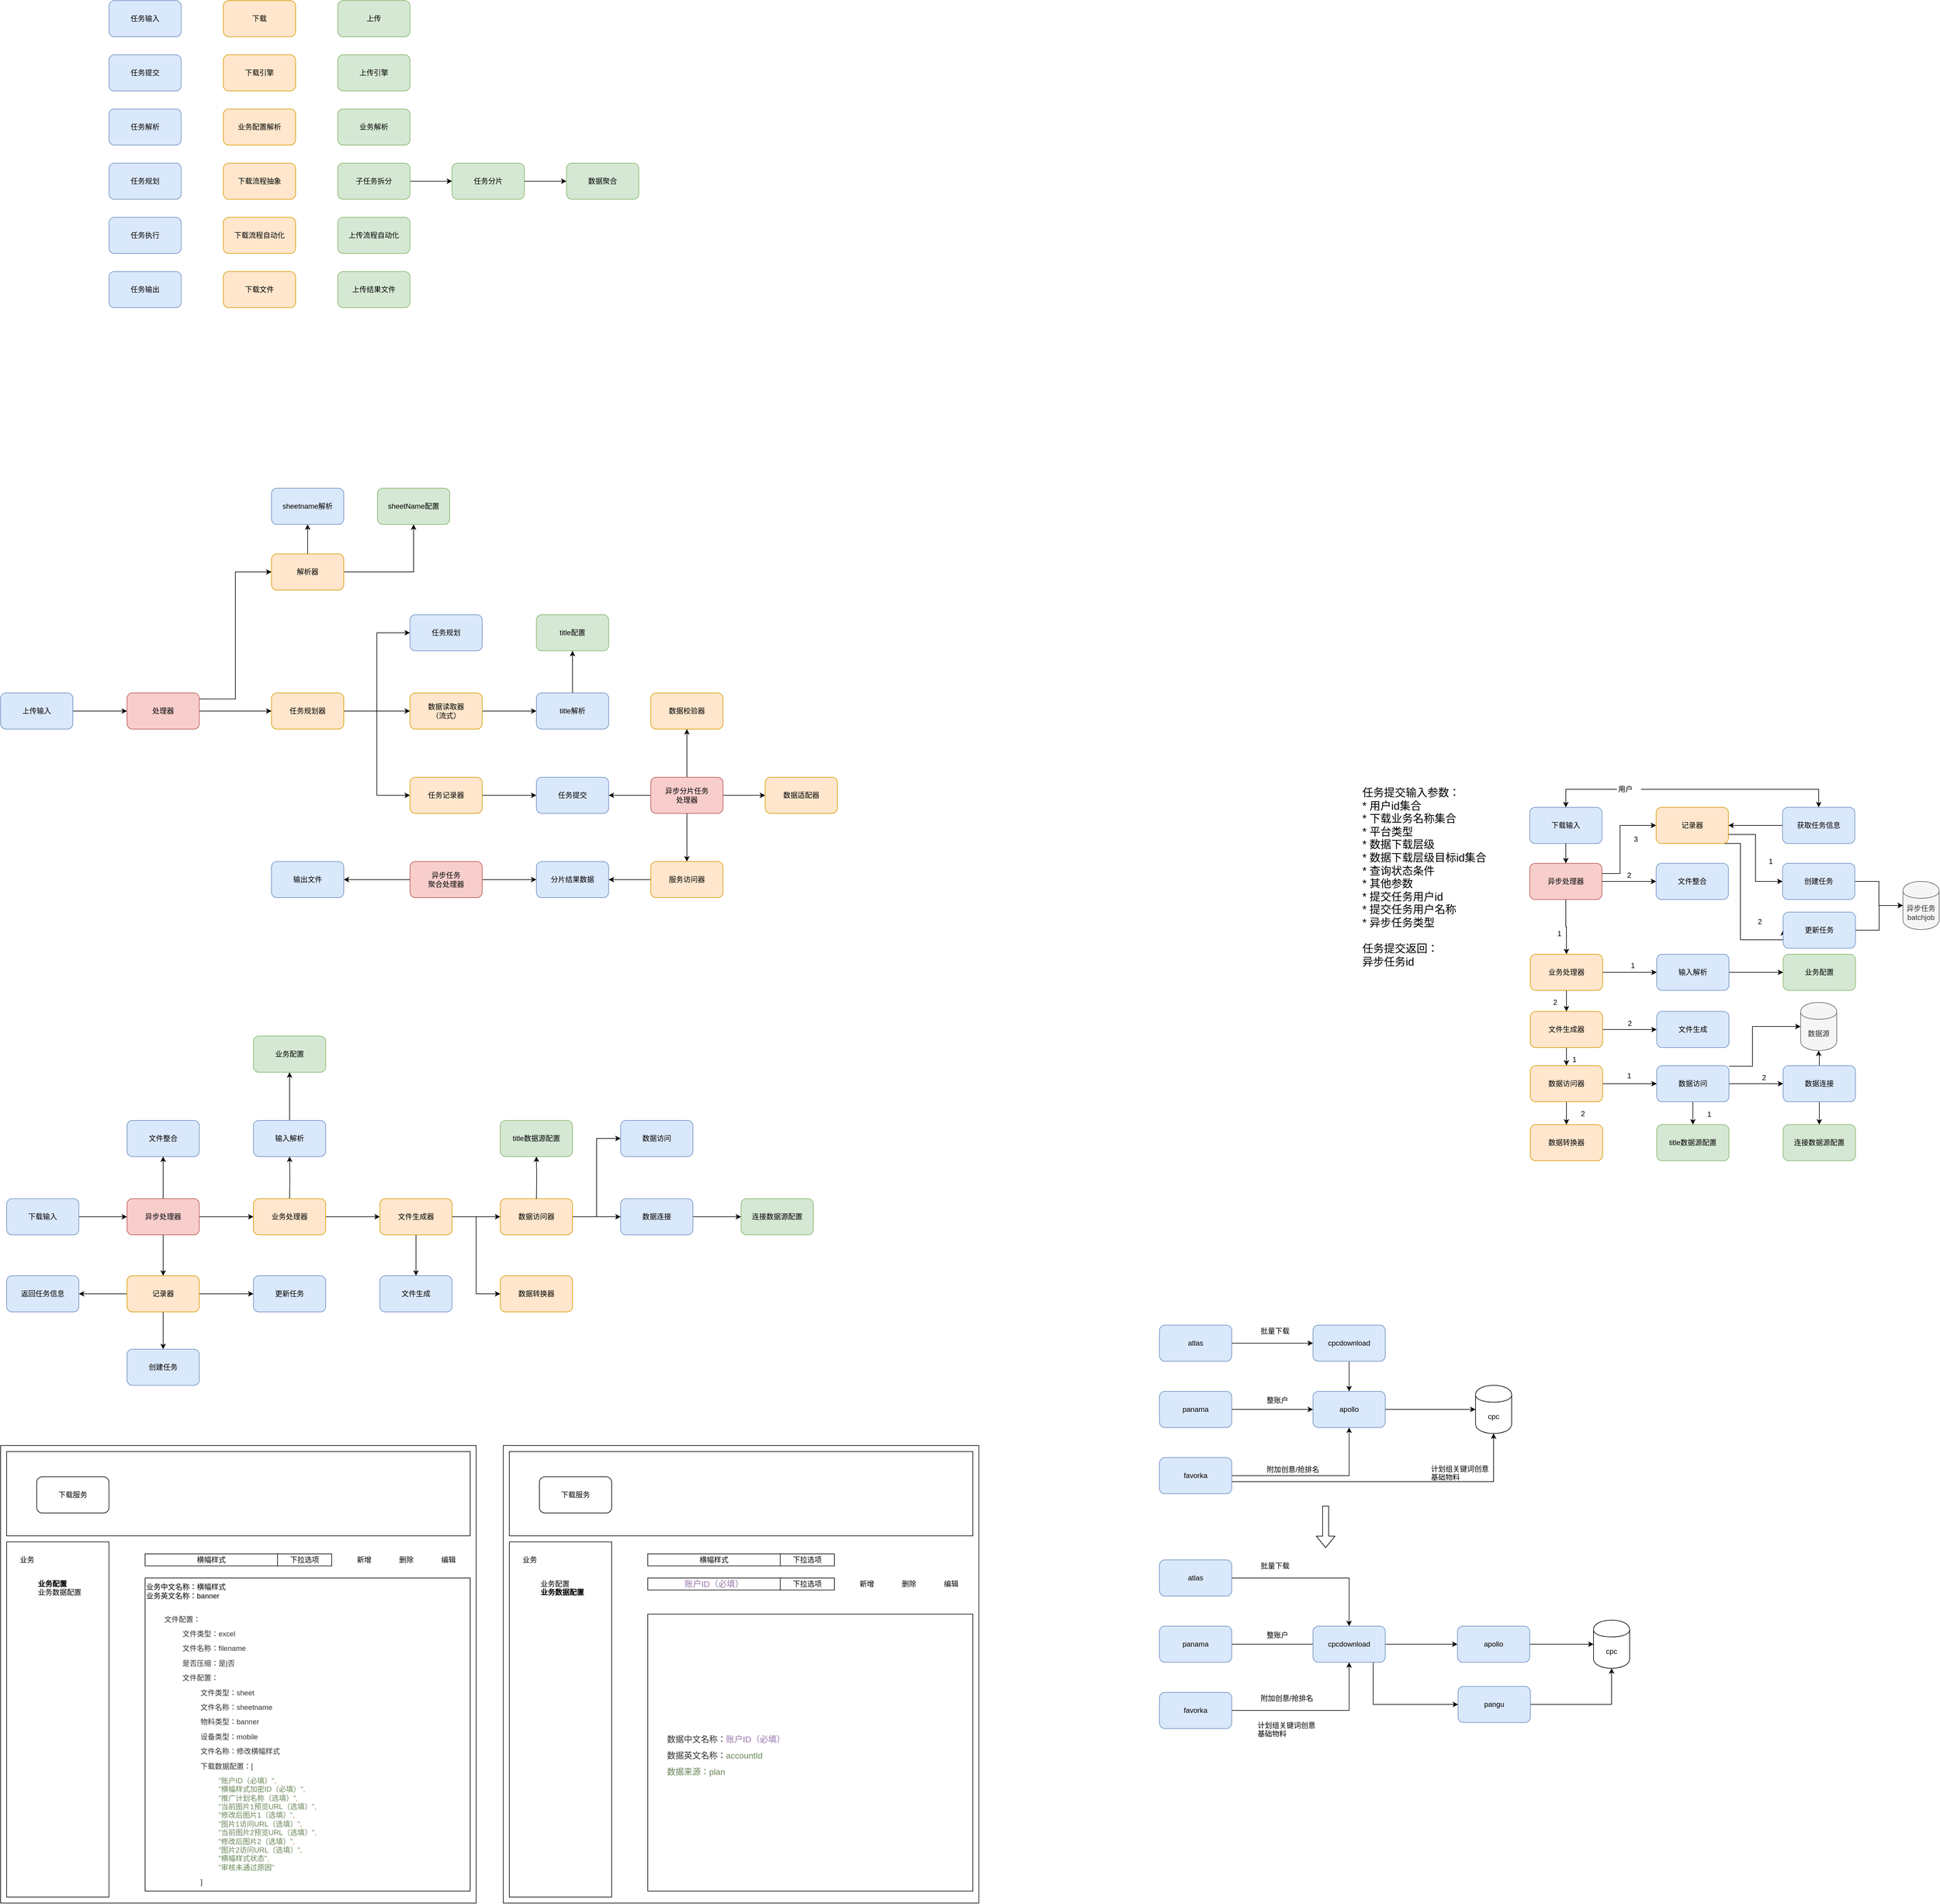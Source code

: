 <mxfile version="12.1.8" type="github" pages="1">
  <diagram id="yZJRV0GO1RGtg8hs4W5D" name="Page-1">
    <mxGraphModel dx="2062" dy="760" grid="1" gridSize="10" guides="1" tooltips="1" connect="1" arrows="1" fold="1" page="1" pageScale="1" pageWidth="826" pageHeight="1169" math="0" shadow="0">
      <root>
        <mxCell id="0"/>
        <mxCell id="1" parent="0"/>
        <mxCell id="P6lC5pPqpMT8iZ2sA-Gk-1" value="任务输入" style="rounded=1;whiteSpace=wrap;html=1;fillColor=#dae8fc;strokeColor=#6c8ebf;" parent="1" vertex="1">
          <mxGeometry x="260" y="190" width="120" height="60" as="geometry"/>
        </mxCell>
        <mxCell id="P6lC5pPqpMT8iZ2sA-Gk-2" value="任务规划" style="rounded=1;whiteSpace=wrap;html=1;fillColor=#dae8fc;strokeColor=#6c8ebf;" parent="1" vertex="1">
          <mxGeometry x="260" y="460" width="120" height="60" as="geometry"/>
        </mxCell>
        <mxCell id="P6lC5pPqpMT8iZ2sA-Gk-3" value="下载" style="rounded=1;whiteSpace=wrap;html=1;fillColor=#ffe6cc;strokeColor=#d79b00;" parent="1" vertex="1">
          <mxGeometry x="450" y="190" width="120" height="60" as="geometry"/>
        </mxCell>
        <mxCell id="P6lC5pPqpMT8iZ2sA-Gk-4" value="上传" style="rounded=1;whiteSpace=wrap;html=1;fillColor=#d5e8d4;strokeColor=#82b366;" parent="1" vertex="1">
          <mxGeometry x="640" y="190" width="120" height="60" as="geometry"/>
        </mxCell>
        <mxCell id="P6lC5pPqpMT8iZ2sA-Gk-5" value="任务提交" style="rounded=1;whiteSpace=wrap;html=1;fillColor=#dae8fc;strokeColor=#6c8ebf;" parent="1" vertex="1">
          <mxGeometry x="260" y="280" width="120" height="60" as="geometry"/>
        </mxCell>
        <mxCell id="P6lC5pPqpMT8iZ2sA-Gk-6" value="下载引擎" style="rounded=1;whiteSpace=wrap;html=1;fillColor=#ffe6cc;strokeColor=#d79b00;" parent="1" vertex="1">
          <mxGeometry x="450" y="280" width="120" height="60" as="geometry"/>
        </mxCell>
        <mxCell id="P6lC5pPqpMT8iZ2sA-Gk-7" value="上传引擎" style="rounded=1;whiteSpace=wrap;html=1;fillColor=#d5e8d4;strokeColor=#82b366;" parent="1" vertex="1">
          <mxGeometry x="640" y="280" width="120" height="60" as="geometry"/>
        </mxCell>
        <mxCell id="P6lC5pPqpMT8iZ2sA-Gk-8" value="业务配置解析" style="rounded=1;whiteSpace=wrap;html=1;fillColor=#ffe6cc;strokeColor=#d79b00;" parent="1" vertex="1">
          <mxGeometry x="450" y="370" width="120" height="60" as="geometry"/>
        </mxCell>
        <mxCell id="P6lC5pPqpMT8iZ2sA-Gk-11" style="edgeStyle=orthogonalEdgeStyle;rounded=0;orthogonalLoop=1;jettySize=auto;html=1;entryX=0;entryY=0.5;entryDx=0;entryDy=0;" parent="1" source="P6lC5pPqpMT8iZ2sA-Gk-9" target="P6lC5pPqpMT8iZ2sA-Gk-10" edge="1">
          <mxGeometry relative="1" as="geometry"/>
        </mxCell>
        <mxCell id="P6lC5pPqpMT8iZ2sA-Gk-9" value="子任务拆分" style="rounded=1;whiteSpace=wrap;html=1;fillColor=#d5e8d4;strokeColor=#82b366;" parent="1" vertex="1">
          <mxGeometry x="640" y="460" width="120" height="60" as="geometry"/>
        </mxCell>
        <mxCell id="P6lC5pPqpMT8iZ2sA-Gk-18" style="edgeStyle=orthogonalEdgeStyle;rounded=0;orthogonalLoop=1;jettySize=auto;html=1;entryX=0;entryY=0.5;entryDx=0;entryDy=0;" parent="1" source="P6lC5pPqpMT8iZ2sA-Gk-10" target="P6lC5pPqpMT8iZ2sA-Gk-16" edge="1">
          <mxGeometry relative="1" as="geometry"/>
        </mxCell>
        <mxCell id="P6lC5pPqpMT8iZ2sA-Gk-10" value="任务分片" style="rounded=1;whiteSpace=wrap;html=1;fillColor=#d5e8d4;strokeColor=#82b366;" parent="1" vertex="1">
          <mxGeometry x="830" y="460" width="120" height="60" as="geometry"/>
        </mxCell>
        <mxCell id="P6lC5pPqpMT8iZ2sA-Gk-12" value="任务解析" style="rounded=1;whiteSpace=wrap;html=1;fillColor=#dae8fc;strokeColor=#6c8ebf;" parent="1" vertex="1">
          <mxGeometry x="260" y="370" width="120" height="60" as="geometry"/>
        </mxCell>
        <mxCell id="P6lC5pPqpMT8iZ2sA-Gk-13" value="业务解析" style="rounded=1;whiteSpace=wrap;html=1;fillColor=#d5e8d4;strokeColor=#82b366;" parent="1" vertex="1">
          <mxGeometry x="640" y="370" width="120" height="60" as="geometry"/>
        </mxCell>
        <mxCell id="P6lC5pPqpMT8iZ2sA-Gk-14" value="下载流程抽象" style="rounded=1;whiteSpace=wrap;html=1;fillColor=#ffe6cc;strokeColor=#d79b00;" parent="1" vertex="1">
          <mxGeometry x="450" y="460" width="120" height="60" as="geometry"/>
        </mxCell>
        <mxCell id="P6lC5pPqpMT8iZ2sA-Gk-16" value="数据聚合" style="rounded=1;whiteSpace=wrap;html=1;fillColor=#d5e8d4;strokeColor=#82b366;" parent="1" vertex="1">
          <mxGeometry x="1020" y="460" width="120" height="60" as="geometry"/>
        </mxCell>
        <mxCell id="P6lC5pPqpMT8iZ2sA-Gk-19" value="任务输出" style="rounded=1;whiteSpace=wrap;html=1;fillColor=#dae8fc;strokeColor=#6c8ebf;" parent="1" vertex="1">
          <mxGeometry x="260" y="640" width="120" height="60" as="geometry"/>
        </mxCell>
        <mxCell id="P6lC5pPqpMT8iZ2sA-Gk-20" value="&lt;span style=&quot;font-weight: normal&quot;&gt;下载文件&lt;/span&gt;" style="rounded=1;whiteSpace=wrap;html=1;fillColor=#ffe6cc;strokeColor=#d79b00;fontStyle=1" parent="1" vertex="1">
          <mxGeometry x="450" y="640" width="120" height="60" as="geometry"/>
        </mxCell>
        <mxCell id="P6lC5pPqpMT8iZ2sA-Gk-21" value="&lt;span style=&quot;font-weight: normal&quot;&gt;上传结果文件&lt;/span&gt;" style="rounded=1;whiteSpace=wrap;html=1;fillColor=#d5e8d4;strokeColor=#82b366;fontStyle=1" parent="1" vertex="1">
          <mxGeometry x="640" y="640" width="120" height="60" as="geometry"/>
        </mxCell>
        <mxCell id="P6lC5pPqpMT8iZ2sA-Gk-22" value="任务执行" style="rounded=1;whiteSpace=wrap;html=1;fillColor=#dae8fc;strokeColor=#6c8ebf;" parent="1" vertex="1">
          <mxGeometry x="260" y="550" width="120" height="60" as="geometry"/>
        </mxCell>
        <mxCell id="P6lC5pPqpMT8iZ2sA-Gk-23" value="&lt;span style=&quot;font-weight: normal&quot;&gt;下载流程自动化&lt;/span&gt;" style="rounded=1;whiteSpace=wrap;html=1;fillColor=#ffe6cc;strokeColor=#d79b00;fontStyle=1" parent="1" vertex="1">
          <mxGeometry x="450" y="550" width="120" height="60" as="geometry"/>
        </mxCell>
        <mxCell id="P6lC5pPqpMT8iZ2sA-Gk-24" value="&lt;span style=&quot;font-weight: normal&quot;&gt;上传流程自动化&lt;/span&gt;" style="rounded=1;whiteSpace=wrap;html=1;fillColor=#d5e8d4;strokeColor=#82b366;fontStyle=1" parent="1" vertex="1">
          <mxGeometry x="640" y="550" width="120" height="60" as="geometry"/>
        </mxCell>
        <mxCell id="juhhppIBEXEbaZW28vqw-14" style="edgeStyle=orthogonalEdgeStyle;rounded=0;orthogonalLoop=1;jettySize=auto;html=1;entryX=0;entryY=0.5;entryDx=0;entryDy=0;" edge="1" parent="1" source="juhhppIBEXEbaZW28vqw-1" target="juhhppIBEXEbaZW28vqw-13">
          <mxGeometry relative="1" as="geometry"/>
        </mxCell>
        <mxCell id="juhhppIBEXEbaZW28vqw-1" value="上传输入" style="rounded=1;whiteSpace=wrap;html=1;fillColor=#dae8fc;strokeColor=#6c8ebf;" vertex="1" parent="1">
          <mxGeometry x="80" y="1340" width="120" height="60" as="geometry"/>
        </mxCell>
        <mxCell id="juhhppIBEXEbaZW28vqw-2" value="sheetname解析" style="rounded=1;whiteSpace=wrap;html=1;fillColor=#dae8fc;strokeColor=#6c8ebf;" vertex="1" parent="1">
          <mxGeometry x="530" y="1000" width="120" height="60" as="geometry"/>
        </mxCell>
        <mxCell id="juhhppIBEXEbaZW28vqw-7" style="edgeStyle=orthogonalEdgeStyle;rounded=0;orthogonalLoop=1;jettySize=auto;html=1;entryX=0;entryY=0.5;entryDx=0;entryDy=0;exitX=1;exitY=0.5;exitDx=0;exitDy=0;" edge="1" parent="1" source="juhhppIBEXEbaZW28vqw-23" target="juhhppIBEXEbaZW28vqw-6">
          <mxGeometry relative="1" as="geometry"/>
        </mxCell>
        <mxCell id="juhhppIBEXEbaZW28vqw-4" value="任务规划" style="rounded=1;whiteSpace=wrap;html=1;fillColor=#dae8fc;strokeColor=#6c8ebf;" vertex="1" parent="1">
          <mxGeometry x="760" y="1210" width="120" height="60" as="geometry"/>
        </mxCell>
        <mxCell id="juhhppIBEXEbaZW28vqw-6" value="任务提交" style="rounded=1;whiteSpace=wrap;html=1;fillColor=#dae8fc;strokeColor=#6c8ebf;" vertex="1" parent="1">
          <mxGeometry x="970" y="1480" width="120" height="60" as="geometry"/>
        </mxCell>
        <mxCell id="juhhppIBEXEbaZW28vqw-10" value="&lt;span style=&quot;font-weight: normal&quot;&gt;sheetName配置&lt;/span&gt;" style="rounded=1;whiteSpace=wrap;html=1;fillColor=#d5e8d4;strokeColor=#82b366;fontStyle=1" vertex="1" parent="1">
          <mxGeometry x="706" y="1000" width="120" height="60" as="geometry"/>
        </mxCell>
        <mxCell id="juhhppIBEXEbaZW28vqw-11" value="&lt;span style=&quot;font-weight: normal&quot;&gt;title配置&lt;/span&gt;" style="rounded=1;whiteSpace=wrap;html=1;fillColor=#d5e8d4;strokeColor=#82b366;fontStyle=1" vertex="1" parent="1">
          <mxGeometry x="970" y="1210" width="120" height="60" as="geometry"/>
        </mxCell>
        <mxCell id="juhhppIBEXEbaZW28vqw-22" style="edgeStyle=orthogonalEdgeStyle;rounded=0;orthogonalLoop=1;jettySize=auto;html=1;entryX=0;entryY=0.5;entryDx=0;entryDy=0;" edge="1" parent="1" source="juhhppIBEXEbaZW28vqw-12" target="juhhppIBEXEbaZW28vqw-4">
          <mxGeometry relative="1" as="geometry"/>
        </mxCell>
        <mxCell id="juhhppIBEXEbaZW28vqw-24" style="edgeStyle=orthogonalEdgeStyle;rounded=0;orthogonalLoop=1;jettySize=auto;html=1;entryX=0;entryY=0.5;entryDx=0;entryDy=0;" edge="1" parent="1" source="juhhppIBEXEbaZW28vqw-12" target="juhhppIBEXEbaZW28vqw-23">
          <mxGeometry relative="1" as="geometry"/>
        </mxCell>
        <mxCell id="juhhppIBEXEbaZW28vqw-26" style="edgeStyle=orthogonalEdgeStyle;rounded=0;orthogonalLoop=1;jettySize=auto;html=1;entryX=0;entryY=0.5;entryDx=0;entryDy=0;" edge="1" parent="1" source="juhhppIBEXEbaZW28vqw-12" target="juhhppIBEXEbaZW28vqw-25">
          <mxGeometry relative="1" as="geometry"/>
        </mxCell>
        <mxCell id="juhhppIBEXEbaZW28vqw-12" value="&lt;span style=&quot;font-weight: normal&quot;&gt;任务规划器&lt;/span&gt;" style="rounded=1;whiteSpace=wrap;html=1;fillColor=#ffe6cc;strokeColor=#d79b00;fontStyle=1" vertex="1" parent="1">
          <mxGeometry x="530" y="1340" width="120" height="60" as="geometry"/>
        </mxCell>
        <mxCell id="juhhppIBEXEbaZW28vqw-19" style="edgeStyle=orthogonalEdgeStyle;rounded=0;orthogonalLoop=1;jettySize=auto;html=1;entryX=0;entryY=0.5;entryDx=0;entryDy=0;" edge="1" parent="1" source="juhhppIBEXEbaZW28vqw-13" target="juhhppIBEXEbaZW28vqw-15">
          <mxGeometry relative="1" as="geometry">
            <Array as="points">
              <mxPoint x="470" y="1350"/>
              <mxPoint x="470" y="1139"/>
            </Array>
          </mxGeometry>
        </mxCell>
        <mxCell id="juhhppIBEXEbaZW28vqw-21" style="edgeStyle=orthogonalEdgeStyle;rounded=0;orthogonalLoop=1;jettySize=auto;html=1;entryX=0;entryY=0.5;entryDx=0;entryDy=0;" edge="1" parent="1" source="juhhppIBEXEbaZW28vqw-13" target="juhhppIBEXEbaZW28vqw-12">
          <mxGeometry relative="1" as="geometry">
            <mxPoint x="530" y="1375" as="targetPoint"/>
          </mxGeometry>
        </mxCell>
        <mxCell id="juhhppIBEXEbaZW28vqw-13" value="&lt;span style=&quot;font-weight: normal&quot;&gt;处理器&lt;/span&gt;" style="rounded=1;whiteSpace=wrap;html=1;fillColor=#f8cecc;strokeColor=#b85450;fontStyle=1" vertex="1" parent="1">
          <mxGeometry x="290" y="1340" width="120" height="60" as="geometry"/>
        </mxCell>
        <mxCell id="juhhppIBEXEbaZW28vqw-18" style="edgeStyle=orthogonalEdgeStyle;rounded=0;orthogonalLoop=1;jettySize=auto;html=1;" edge="1" parent="1" source="juhhppIBEXEbaZW28vqw-15" target="juhhppIBEXEbaZW28vqw-10">
          <mxGeometry relative="1" as="geometry"/>
        </mxCell>
        <mxCell id="juhhppIBEXEbaZW28vqw-20" style="edgeStyle=orthogonalEdgeStyle;rounded=0;orthogonalLoop=1;jettySize=auto;html=1;entryX=0.5;entryY=1;entryDx=0;entryDy=0;" edge="1" parent="1" source="juhhppIBEXEbaZW28vqw-15" target="juhhppIBEXEbaZW28vqw-2">
          <mxGeometry relative="1" as="geometry"/>
        </mxCell>
        <mxCell id="juhhppIBEXEbaZW28vqw-15" value="&lt;span style=&quot;font-weight: normal&quot;&gt;解析器&lt;/span&gt;" style="rounded=1;whiteSpace=wrap;html=1;fillColor=#ffe6cc;strokeColor=#d79b00;fontStyle=1" vertex="1" parent="1">
          <mxGeometry x="530" y="1109" width="120" height="60" as="geometry"/>
        </mxCell>
        <mxCell id="juhhppIBEXEbaZW28vqw-23" value="&lt;span style=&quot;font-weight: normal&quot;&gt;任务记录器&lt;/span&gt;" style="rounded=1;whiteSpace=wrap;html=1;fillColor=#ffe6cc;strokeColor=#d79b00;fontStyle=1" vertex="1" parent="1">
          <mxGeometry x="760" y="1480" width="120" height="60" as="geometry"/>
        </mxCell>
        <mxCell id="juhhppIBEXEbaZW28vqw-31" style="edgeStyle=orthogonalEdgeStyle;rounded=0;orthogonalLoop=1;jettySize=auto;html=1;entryX=0;entryY=0.5;entryDx=0;entryDy=0;" edge="1" parent="1" source="juhhppIBEXEbaZW28vqw-25" target="juhhppIBEXEbaZW28vqw-30">
          <mxGeometry relative="1" as="geometry"/>
        </mxCell>
        <mxCell id="juhhppIBEXEbaZW28vqw-25" value="&lt;span style=&quot;font-weight: normal&quot;&gt;数据读取器&lt;br&gt;（流式）&lt;br&gt;&lt;/span&gt;" style="rounded=1;whiteSpace=wrap;html=1;fillColor=#ffe6cc;strokeColor=#d79b00;fontStyle=1" vertex="1" parent="1">
          <mxGeometry x="760" y="1340" width="120" height="60" as="geometry"/>
        </mxCell>
        <mxCell id="juhhppIBEXEbaZW28vqw-29" style="edgeStyle=orthogonalEdgeStyle;rounded=0;orthogonalLoop=1;jettySize=auto;html=1;entryX=1;entryY=0.5;entryDx=0;entryDy=0;" edge="1" parent="1" source="juhhppIBEXEbaZW28vqw-28" target="juhhppIBEXEbaZW28vqw-6">
          <mxGeometry relative="1" as="geometry"/>
        </mxCell>
        <mxCell id="juhhppIBEXEbaZW28vqw-34" style="edgeStyle=orthogonalEdgeStyle;rounded=0;orthogonalLoop=1;jettySize=auto;html=1;entryX=0;entryY=0.5;entryDx=0;entryDy=0;" edge="1" parent="1" source="juhhppIBEXEbaZW28vqw-28" target="juhhppIBEXEbaZW28vqw-33">
          <mxGeometry relative="1" as="geometry"/>
        </mxCell>
        <mxCell id="juhhppIBEXEbaZW28vqw-36" style="edgeStyle=orthogonalEdgeStyle;rounded=0;orthogonalLoop=1;jettySize=auto;html=1;entryX=0.5;entryY=1;entryDx=0;entryDy=0;" edge="1" parent="1" source="juhhppIBEXEbaZW28vqw-28" target="juhhppIBEXEbaZW28vqw-35">
          <mxGeometry relative="1" as="geometry"/>
        </mxCell>
        <mxCell id="juhhppIBEXEbaZW28vqw-39" style="edgeStyle=orthogonalEdgeStyle;rounded=0;orthogonalLoop=1;jettySize=auto;html=1;entryX=0.5;entryY=0;entryDx=0;entryDy=0;" edge="1" parent="1" source="juhhppIBEXEbaZW28vqw-28" target="juhhppIBEXEbaZW28vqw-37">
          <mxGeometry relative="1" as="geometry"/>
        </mxCell>
        <mxCell id="juhhppIBEXEbaZW28vqw-28" value="&lt;span style=&quot;font-weight: normal&quot;&gt;异步分片任务&lt;br&gt;处理器&lt;br&gt;&lt;/span&gt;" style="rounded=1;whiteSpace=wrap;html=1;fillColor=#f8cecc;strokeColor=#b85450;fontStyle=1" vertex="1" parent="1">
          <mxGeometry x="1160" y="1480" width="120" height="60" as="geometry"/>
        </mxCell>
        <mxCell id="juhhppIBEXEbaZW28vqw-32" style="edgeStyle=orthogonalEdgeStyle;rounded=0;orthogonalLoop=1;jettySize=auto;html=1;entryX=0.5;entryY=1;entryDx=0;entryDy=0;" edge="1" parent="1" source="juhhppIBEXEbaZW28vqw-30" target="juhhppIBEXEbaZW28vqw-11">
          <mxGeometry relative="1" as="geometry"/>
        </mxCell>
        <mxCell id="juhhppIBEXEbaZW28vqw-30" value="title解析" style="rounded=1;whiteSpace=wrap;html=1;fillColor=#dae8fc;strokeColor=#6c8ebf;" vertex="1" parent="1">
          <mxGeometry x="970" y="1340" width="120" height="60" as="geometry"/>
        </mxCell>
        <mxCell id="juhhppIBEXEbaZW28vqw-33" value="&lt;span style=&quot;font-weight: normal&quot;&gt;数据适配器&lt;/span&gt;" style="rounded=1;whiteSpace=wrap;html=1;fillColor=#ffe6cc;strokeColor=#d79b00;fontStyle=1" vertex="1" parent="1">
          <mxGeometry x="1350" y="1480" width="120" height="60" as="geometry"/>
        </mxCell>
        <mxCell id="juhhppIBEXEbaZW28vqw-35" value="&lt;span style=&quot;font-weight: normal&quot;&gt;数据校验器&lt;/span&gt;" style="rounded=1;whiteSpace=wrap;html=1;fillColor=#ffe6cc;strokeColor=#d79b00;fontStyle=1" vertex="1" parent="1">
          <mxGeometry x="1160" y="1340" width="120" height="60" as="geometry"/>
        </mxCell>
        <mxCell id="juhhppIBEXEbaZW28vqw-41" style="edgeStyle=orthogonalEdgeStyle;rounded=0;orthogonalLoop=1;jettySize=auto;html=1;entryX=1;entryY=0.5;entryDx=0;entryDy=0;" edge="1" parent="1" source="juhhppIBEXEbaZW28vqw-37" target="juhhppIBEXEbaZW28vqw-40">
          <mxGeometry relative="1" as="geometry"/>
        </mxCell>
        <mxCell id="juhhppIBEXEbaZW28vqw-37" value="&lt;span style=&quot;font-weight: normal&quot;&gt;服务访问器&lt;/span&gt;" style="rounded=1;whiteSpace=wrap;html=1;fillColor=#ffe6cc;strokeColor=#d79b00;fontStyle=1" vertex="1" parent="1">
          <mxGeometry x="1160" y="1620" width="120" height="60" as="geometry"/>
        </mxCell>
        <mxCell id="juhhppIBEXEbaZW28vqw-40" value="分片结果数据" style="rounded=1;whiteSpace=wrap;html=1;fillColor=#dae8fc;strokeColor=#6c8ebf;" vertex="1" parent="1">
          <mxGeometry x="970" y="1620" width="120" height="60" as="geometry"/>
        </mxCell>
        <mxCell id="juhhppIBEXEbaZW28vqw-43" style="edgeStyle=orthogonalEdgeStyle;rounded=0;orthogonalLoop=1;jettySize=auto;html=1;entryX=0;entryY=0.5;entryDx=0;entryDy=0;" edge="1" parent="1" source="juhhppIBEXEbaZW28vqw-42" target="juhhppIBEXEbaZW28vqw-40">
          <mxGeometry relative="1" as="geometry"/>
        </mxCell>
        <mxCell id="juhhppIBEXEbaZW28vqw-45" style="edgeStyle=orthogonalEdgeStyle;rounded=0;orthogonalLoop=1;jettySize=auto;html=1;entryX=1;entryY=0.5;entryDx=0;entryDy=0;" edge="1" parent="1" source="juhhppIBEXEbaZW28vqw-42" target="juhhppIBEXEbaZW28vqw-44">
          <mxGeometry relative="1" as="geometry"/>
        </mxCell>
        <mxCell id="juhhppIBEXEbaZW28vqw-42" value="&lt;span style=&quot;font-weight: normal&quot;&gt;异步任务&lt;br&gt;聚合处理器&lt;br&gt;&lt;/span&gt;" style="rounded=1;whiteSpace=wrap;html=1;fillColor=#f8cecc;strokeColor=#b85450;fontStyle=1" vertex="1" parent="1">
          <mxGeometry x="760" y="1620" width="120" height="60" as="geometry"/>
        </mxCell>
        <mxCell id="juhhppIBEXEbaZW28vqw-44" value="输出文件" style="rounded=1;whiteSpace=wrap;html=1;fillColor=#dae8fc;strokeColor=#6c8ebf;" vertex="1" parent="1">
          <mxGeometry x="530" y="1620" width="120" height="60" as="geometry"/>
        </mxCell>
        <mxCell id="juhhppIBEXEbaZW28vqw-57" style="edgeStyle=orthogonalEdgeStyle;rounded=0;orthogonalLoop=1;jettySize=auto;html=1;entryX=0;entryY=0.5;entryDx=0;entryDy=0;" edge="1" parent="1" source="juhhppIBEXEbaZW28vqw-46" target="juhhppIBEXEbaZW28vqw-50">
          <mxGeometry relative="1" as="geometry"/>
        </mxCell>
        <mxCell id="juhhppIBEXEbaZW28vqw-46" value="下载输入" style="rounded=1;whiteSpace=wrap;html=1;fillColor=#dae8fc;strokeColor=#6c8ebf;" vertex="1" parent="1">
          <mxGeometry x="90" y="2180" width="120" height="60" as="geometry"/>
        </mxCell>
        <mxCell id="juhhppIBEXEbaZW28vqw-47" value="&lt;span style=&quot;font-weight: normal&quot;&gt;业务配置&lt;/span&gt;" style="rounded=1;whiteSpace=wrap;html=1;fillColor=#d5e8d4;strokeColor=#82b366;fontStyle=1" vertex="1" parent="1">
          <mxGeometry x="500" y="1910" width="120" height="60" as="geometry"/>
        </mxCell>
        <mxCell id="juhhppIBEXEbaZW28vqw-48" value="&lt;span style=&quot;font-weight: normal&quot;&gt;连接数据源配置&lt;/span&gt;" style="rounded=1;whiteSpace=wrap;html=1;fillColor=#d5e8d4;strokeColor=#82b366;fontStyle=1" vertex="1" parent="1">
          <mxGeometry x="1310" y="2180" width="120" height="60" as="geometry"/>
        </mxCell>
        <mxCell id="juhhppIBEXEbaZW28vqw-49" value="&lt;span style=&quot;font-weight: normal&quot;&gt;title数据源配置&lt;/span&gt;" style="rounded=1;whiteSpace=wrap;html=1;fillColor=#d5e8d4;strokeColor=#82b366;fontStyle=1" vertex="1" parent="1">
          <mxGeometry x="910" y="2050" width="120" height="60" as="geometry"/>
        </mxCell>
        <mxCell id="juhhppIBEXEbaZW28vqw-58" style="edgeStyle=orthogonalEdgeStyle;rounded=0;orthogonalLoop=1;jettySize=auto;html=1;entryX=0.5;entryY=1;entryDx=0;entryDy=0;" edge="1" parent="1" target="juhhppIBEXEbaZW28vqw-56">
          <mxGeometry relative="1" as="geometry">
            <mxPoint x="560" y="2180" as="sourcePoint"/>
          </mxGeometry>
        </mxCell>
        <mxCell id="juhhppIBEXEbaZW28vqw-60" style="edgeStyle=orthogonalEdgeStyle;rounded=0;orthogonalLoop=1;jettySize=auto;html=1;entryX=0;entryY=0.5;entryDx=0;entryDy=0;" edge="1" parent="1" source="juhhppIBEXEbaZW28vqw-50" target="juhhppIBEXEbaZW28vqw-51">
          <mxGeometry relative="1" as="geometry"/>
        </mxCell>
        <mxCell id="juhhppIBEXEbaZW28vqw-76" style="edgeStyle=orthogonalEdgeStyle;rounded=0;orthogonalLoop=1;jettySize=auto;html=1;entryX=0.5;entryY=0;entryDx=0;entryDy=0;" edge="1" parent="1" source="juhhppIBEXEbaZW28vqw-50" target="juhhppIBEXEbaZW28vqw-75">
          <mxGeometry relative="1" as="geometry"/>
        </mxCell>
        <mxCell id="juhhppIBEXEbaZW28vqw-83" style="edgeStyle=orthogonalEdgeStyle;rounded=0;orthogonalLoop=1;jettySize=auto;html=1;entryX=0.5;entryY=1;entryDx=0;entryDy=0;" edge="1" parent="1" source="juhhppIBEXEbaZW28vqw-50" target="juhhppIBEXEbaZW28vqw-73">
          <mxGeometry relative="1" as="geometry"/>
        </mxCell>
        <mxCell id="juhhppIBEXEbaZW28vqw-50" value="异步处理器" style="rounded=1;whiteSpace=wrap;html=1;fillColor=#f8cecc;strokeColor=#b85450;" vertex="1" parent="1">
          <mxGeometry x="290" y="2180" width="120" height="60" as="geometry"/>
        </mxCell>
        <mxCell id="juhhppIBEXEbaZW28vqw-61" style="edgeStyle=orthogonalEdgeStyle;rounded=0;orthogonalLoop=1;jettySize=auto;html=1;entryX=0;entryY=0.5;entryDx=0;entryDy=0;" edge="1" parent="1" source="juhhppIBEXEbaZW28vqw-51" target="juhhppIBEXEbaZW28vqw-55">
          <mxGeometry relative="1" as="geometry"/>
        </mxCell>
        <mxCell id="juhhppIBEXEbaZW28vqw-51" value="&lt;span style=&quot;font-weight: 400&quot;&gt;业务处理器&lt;/span&gt;" style="rounded=1;whiteSpace=wrap;html=1;fillColor=#ffe6cc;strokeColor=#d79b00;fontStyle=1" vertex="1" parent="1">
          <mxGeometry x="500" y="2180" width="120" height="60" as="geometry"/>
        </mxCell>
        <mxCell id="juhhppIBEXEbaZW28vqw-65" style="edgeStyle=orthogonalEdgeStyle;rounded=0;orthogonalLoop=1;jettySize=auto;html=1;entryX=0;entryY=0.5;entryDx=0;entryDy=0;" edge="1" parent="1" source="juhhppIBEXEbaZW28vqw-53" target="juhhppIBEXEbaZW28vqw-64">
          <mxGeometry relative="1" as="geometry"/>
        </mxCell>
        <mxCell id="juhhppIBEXEbaZW28vqw-69" style="edgeStyle=orthogonalEdgeStyle;rounded=0;orthogonalLoop=1;jettySize=auto;html=1;entryX=0;entryY=0.5;entryDx=0;entryDy=0;" edge="1" parent="1" source="juhhppIBEXEbaZW28vqw-53" target="juhhppIBEXEbaZW28vqw-68">
          <mxGeometry relative="1" as="geometry"/>
        </mxCell>
        <mxCell id="juhhppIBEXEbaZW28vqw-53" value="&lt;span style=&quot;font-weight: 400&quot;&gt;数据访问器&lt;/span&gt;" style="rounded=1;whiteSpace=wrap;html=1;fillColor=#ffe6cc;strokeColor=#d79b00;fontStyle=1" vertex="1" parent="1">
          <mxGeometry x="910" y="2180" width="120" height="60" as="geometry"/>
        </mxCell>
        <mxCell id="juhhppIBEXEbaZW28vqw-54" value="&lt;span style=&quot;font-weight: 400&quot;&gt;数据转换器&lt;/span&gt;" style="rounded=1;whiteSpace=wrap;html=1;fillColor=#ffe6cc;strokeColor=#d79b00;fontStyle=1" vertex="1" parent="1">
          <mxGeometry x="910" y="2308" width="120" height="60" as="geometry"/>
        </mxCell>
        <mxCell id="juhhppIBEXEbaZW28vqw-62" style="edgeStyle=orthogonalEdgeStyle;rounded=0;orthogonalLoop=1;jettySize=auto;html=1;entryX=0;entryY=0.5;entryDx=0;entryDy=0;" edge="1" parent="1" source="juhhppIBEXEbaZW28vqw-55" target="juhhppIBEXEbaZW28vqw-53">
          <mxGeometry relative="1" as="geometry"/>
        </mxCell>
        <mxCell id="juhhppIBEXEbaZW28vqw-63" style="edgeStyle=orthogonalEdgeStyle;rounded=0;orthogonalLoop=1;jettySize=auto;html=1;entryX=0;entryY=0.5;entryDx=0;entryDy=0;" edge="1" parent="1" source="juhhppIBEXEbaZW28vqw-55" target="juhhppIBEXEbaZW28vqw-54">
          <mxGeometry relative="1" as="geometry"/>
        </mxCell>
        <mxCell id="juhhppIBEXEbaZW28vqw-66" style="edgeStyle=orthogonalEdgeStyle;rounded=0;orthogonalLoop=1;jettySize=auto;html=1;" edge="1" parent="1" target="juhhppIBEXEbaZW28vqw-49">
          <mxGeometry relative="1" as="geometry">
            <mxPoint x="970" y="2180" as="sourcePoint"/>
          </mxGeometry>
        </mxCell>
        <mxCell id="juhhppIBEXEbaZW28vqw-72" style="edgeStyle=orthogonalEdgeStyle;rounded=0;orthogonalLoop=1;jettySize=auto;html=1;entryX=0.5;entryY=0;entryDx=0;entryDy=0;" edge="1" parent="1" source="juhhppIBEXEbaZW28vqw-55" target="juhhppIBEXEbaZW28vqw-71">
          <mxGeometry relative="1" as="geometry"/>
        </mxCell>
        <mxCell id="juhhppIBEXEbaZW28vqw-55" value="&lt;span style=&quot;font-weight: 400&quot;&gt;文件生成器&lt;/span&gt;" style="rounded=1;whiteSpace=wrap;html=1;fillColor=#ffe6cc;strokeColor=#d79b00;fontStyle=1" vertex="1" parent="1">
          <mxGeometry x="710" y="2180" width="120" height="60" as="geometry"/>
        </mxCell>
        <mxCell id="juhhppIBEXEbaZW28vqw-59" style="edgeStyle=orthogonalEdgeStyle;rounded=0;orthogonalLoop=1;jettySize=auto;html=1;entryX=0.5;entryY=1;entryDx=0;entryDy=0;" edge="1" parent="1" source="juhhppIBEXEbaZW28vqw-56" target="juhhppIBEXEbaZW28vqw-47">
          <mxGeometry relative="1" as="geometry"/>
        </mxCell>
        <mxCell id="juhhppIBEXEbaZW28vqw-56" value="输入解析" style="rounded=1;whiteSpace=wrap;html=1;fillColor=#dae8fc;strokeColor=#6c8ebf;" vertex="1" parent="1">
          <mxGeometry x="500" y="2050" width="120" height="60" as="geometry"/>
        </mxCell>
        <mxCell id="juhhppIBEXEbaZW28vqw-64" value="数据访问" style="rounded=1;whiteSpace=wrap;html=1;fillColor=#dae8fc;strokeColor=#6c8ebf;" vertex="1" parent="1">
          <mxGeometry x="1110" y="2050" width="120" height="60" as="geometry"/>
        </mxCell>
        <mxCell id="juhhppIBEXEbaZW28vqw-70" style="edgeStyle=orthogonalEdgeStyle;rounded=0;orthogonalLoop=1;jettySize=auto;html=1;entryX=0;entryY=0.5;entryDx=0;entryDy=0;" edge="1" parent="1" source="juhhppIBEXEbaZW28vqw-68" target="juhhppIBEXEbaZW28vqw-48">
          <mxGeometry relative="1" as="geometry"/>
        </mxCell>
        <mxCell id="juhhppIBEXEbaZW28vqw-68" value="数据连接" style="rounded=1;whiteSpace=wrap;html=1;fillColor=#dae8fc;strokeColor=#6c8ebf;" vertex="1" parent="1">
          <mxGeometry x="1110" y="2180" width="120" height="60" as="geometry"/>
        </mxCell>
        <mxCell id="juhhppIBEXEbaZW28vqw-71" value="文件生成" style="rounded=1;whiteSpace=wrap;html=1;fillColor=#dae8fc;strokeColor=#6c8ebf;" vertex="1" parent="1">
          <mxGeometry x="710" y="2308" width="120" height="60" as="geometry"/>
        </mxCell>
        <mxCell id="juhhppIBEXEbaZW28vqw-73" value="文件整合" style="rounded=1;whiteSpace=wrap;html=1;fillColor=#dae8fc;strokeColor=#6c8ebf;" vertex="1" parent="1">
          <mxGeometry x="290" y="2050" width="120" height="60" as="geometry"/>
        </mxCell>
        <mxCell id="juhhppIBEXEbaZW28vqw-78" style="edgeStyle=orthogonalEdgeStyle;rounded=0;orthogonalLoop=1;jettySize=auto;html=1;entryX=0.5;entryY=0;entryDx=0;entryDy=0;" edge="1" parent="1" source="juhhppIBEXEbaZW28vqw-75" target="juhhppIBEXEbaZW28vqw-77">
          <mxGeometry relative="1" as="geometry"/>
        </mxCell>
        <mxCell id="juhhppIBEXEbaZW28vqw-80" style="edgeStyle=orthogonalEdgeStyle;rounded=0;orthogonalLoop=1;jettySize=auto;html=1;entryX=0;entryY=0.5;entryDx=0;entryDy=0;exitX=1;exitY=0.5;exitDx=0;exitDy=0;" edge="1" parent="1" source="juhhppIBEXEbaZW28vqw-75" target="juhhppIBEXEbaZW28vqw-79">
          <mxGeometry relative="1" as="geometry">
            <Array as="points"/>
          </mxGeometry>
        </mxCell>
        <mxCell id="juhhppIBEXEbaZW28vqw-82" style="edgeStyle=orthogonalEdgeStyle;rounded=0;orthogonalLoop=1;jettySize=auto;html=1;entryX=1;entryY=0.5;entryDx=0;entryDy=0;" edge="1" parent="1" source="juhhppIBEXEbaZW28vqw-75" target="juhhppIBEXEbaZW28vqw-81">
          <mxGeometry relative="1" as="geometry"/>
        </mxCell>
        <mxCell id="juhhppIBEXEbaZW28vqw-75" value="&lt;span style=&quot;font-weight: 400&quot;&gt;记录器&lt;/span&gt;" style="rounded=1;whiteSpace=wrap;html=1;fillColor=#ffe6cc;strokeColor=#d79b00;fontStyle=1" vertex="1" parent="1">
          <mxGeometry x="290" y="2308" width="120" height="60" as="geometry"/>
        </mxCell>
        <mxCell id="juhhppIBEXEbaZW28vqw-77" value="创建任务" style="rounded=1;whiteSpace=wrap;html=1;fillColor=#dae8fc;strokeColor=#6c8ebf;" vertex="1" parent="1">
          <mxGeometry x="290" y="2430" width="120" height="60" as="geometry"/>
        </mxCell>
        <mxCell id="juhhppIBEXEbaZW28vqw-79" value="更新任务" style="rounded=1;whiteSpace=wrap;html=1;fillColor=#dae8fc;strokeColor=#6c8ebf;" vertex="1" parent="1">
          <mxGeometry x="500" y="2308" width="120" height="60" as="geometry"/>
        </mxCell>
        <mxCell id="juhhppIBEXEbaZW28vqw-81" value="返回任务信息" style="rounded=1;whiteSpace=wrap;html=1;fillColor=#dae8fc;strokeColor=#6c8ebf;" vertex="1" parent="1">
          <mxGeometry x="90" y="2308" width="120" height="60" as="geometry"/>
        </mxCell>
        <mxCell id="juhhppIBEXEbaZW28vqw-84" value="" style="rounded=0;whiteSpace=wrap;html=1;" vertex="1" parent="1">
          <mxGeometry x="80" y="2590" width="790" height="760" as="geometry"/>
        </mxCell>
        <mxCell id="juhhppIBEXEbaZW28vqw-85" value="" style="rounded=0;whiteSpace=wrap;html=1;" vertex="1" parent="1">
          <mxGeometry x="90" y="2600" width="770" height="140" as="geometry"/>
        </mxCell>
        <mxCell id="juhhppIBEXEbaZW28vqw-86" value="" style="rounded=0;whiteSpace=wrap;html=1;" vertex="1" parent="1">
          <mxGeometry x="90" y="2750" width="170" height="590" as="geometry"/>
        </mxCell>
        <mxCell id="juhhppIBEXEbaZW28vqw-87" value="下载服务" style="rounded=1;whiteSpace=wrap;html=1;" vertex="1" parent="1">
          <mxGeometry x="140" y="2642" width="120" height="60" as="geometry"/>
        </mxCell>
        <mxCell id="juhhppIBEXEbaZW28vqw-88" value="业务" style="text;html=1;resizable=0;points=[];autosize=1;align=left;verticalAlign=top;spacingTop=-4;" vertex="1" parent="1">
          <mxGeometry x="110" y="2770" width="40" height="20" as="geometry"/>
        </mxCell>
        <mxCell id="juhhppIBEXEbaZW28vqw-89" value="&lt;b&gt;业务配置&lt;/b&gt;&lt;br&gt;业务数据配置" style="text;html=1;resizable=0;points=[];autosize=1;align=left;verticalAlign=top;spacingTop=-4;" vertex="1" parent="1">
          <mxGeometry x="140" y="2810" width="90" height="30" as="geometry"/>
        </mxCell>
        <mxCell id="juhhppIBEXEbaZW28vqw-91" value="新增" style="text;html=1;resizable=0;points=[];autosize=1;align=left;verticalAlign=top;spacingTop=-4;" vertex="1" parent="1">
          <mxGeometry x="670" y="2770" width="40" height="20" as="geometry"/>
        </mxCell>
        <mxCell id="juhhppIBEXEbaZW28vqw-92" value="横幅样式" style="rounded=0;whiteSpace=wrap;html=1;" vertex="1" parent="1">
          <mxGeometry x="320" y="2770" width="220" height="20" as="geometry"/>
        </mxCell>
        <mxCell id="juhhppIBEXEbaZW28vqw-93" value="下拉选项" style="rounded=0;whiteSpace=wrap;html=1;" vertex="1" parent="1">
          <mxGeometry x="540" y="2770" width="90" height="20" as="geometry"/>
        </mxCell>
        <mxCell id="juhhppIBEXEbaZW28vqw-94" value="删除" style="text;html=1;resizable=0;points=[];autosize=1;align=left;verticalAlign=top;spacingTop=-4;" vertex="1" parent="1">
          <mxGeometry x="740" y="2770" width="40" height="20" as="geometry"/>
        </mxCell>
        <mxCell id="juhhppIBEXEbaZW28vqw-95" value="&lt;font style=&quot;font-size: 12px&quot;&gt;业务中文名称：横幅样式&lt;br&gt;业务英文名称：banner&lt;br&gt;&lt;br&gt;&lt;/font&gt;&lt;p style=&quot;margin: 10px 0px 0px 30px ; overflow-wrap: break-word ; color: rgb(51 , 51 , 51) ; font-family: &amp;#34;arial&amp;#34; , sans-serif ; white-space: normal&quot;&gt;&lt;font style=&quot;font-size: 12px&quot;&gt;文件配置：&lt;/font&gt;&lt;/p&gt;&lt;p style=&quot;margin: 10px 0px 0px 60px ; overflow-wrap: break-word ; color: rgb(51 , 51 , 51) ; font-family: &amp;#34;arial&amp;#34; , sans-serif ; white-space: normal&quot;&gt;&lt;font style=&quot;font-size: 12px&quot;&gt;文件类型：excel&lt;/font&gt;&lt;/p&gt;&lt;p style=&quot;margin: 10px 0px 0px 60px ; overflow-wrap: break-word ; color: rgb(51 , 51 , 51) ; font-family: &amp;#34;arial&amp;#34; , sans-serif ; white-space: normal&quot;&gt;&lt;font style=&quot;font-size: 12px&quot;&gt;文件名称：filename&lt;/font&gt;&lt;/p&gt;&lt;p style=&quot;margin: 10px 0px 0px 60px ; overflow-wrap: break-word ; color: rgb(51 , 51 , 51) ; font-family: &amp;#34;arial&amp;#34; , sans-serif ; white-space: normal&quot;&gt;&lt;font style=&quot;font-size: 12px&quot;&gt;是否压缩：是|否&lt;/font&gt;&lt;/p&gt;&lt;p style=&quot;margin: 10px 0px 0px 60px ; overflow-wrap: break-word ; color: rgb(51 , 51 , 51) ; font-family: &amp;#34;arial&amp;#34; , sans-serif ; white-space: normal&quot;&gt;&lt;font style=&quot;font-size: 12px&quot;&gt;文件配置：&lt;/font&gt;&lt;/p&gt;&lt;p style=&quot;margin: 10px 0px 0px 90px ; overflow-wrap: break-word ; color: rgb(51 , 51 , 51) ; font-family: &amp;#34;arial&amp;#34; , sans-serif ; white-space: normal&quot;&gt;&lt;font style=&quot;font-size: 12px&quot;&gt;文件类型：sheet&lt;/font&gt;&lt;/p&gt;&lt;p style=&quot;margin: 10px 0px 0px 90px ; overflow-wrap: break-word ; color: rgb(51 , 51 , 51) ; font-family: &amp;#34;arial&amp;#34; , sans-serif ; white-space: normal&quot;&gt;&lt;font style=&quot;font-size: 12px&quot;&gt;文件名称：sheetname&lt;/font&gt;&lt;/p&gt;&lt;p style=&quot;margin: 10px 0px 0px 90px ; overflow-wrap: break-word ; color: rgb(51 , 51 , 51) ; font-family: &amp;#34;arial&amp;#34; , sans-serif ; white-space: normal&quot;&gt;&lt;font style=&quot;font-size: 12px&quot;&gt;物料类型：banner&lt;/font&gt;&lt;/p&gt;&lt;p style=&quot;margin: 10px 0px 0px 90px ; overflow-wrap: break-word ; color: rgb(51 , 51 , 51) ; font-family: &amp;#34;arial&amp;#34; , sans-serif ; white-space: normal&quot;&gt;&lt;font style=&quot;font-size: 12px&quot;&gt;设备类型：mobile&lt;/font&gt;&lt;/p&gt;&lt;p style=&quot;margin: 10px 0px 0px 90px ; overflow-wrap: break-word ; color: rgb(51 , 51 , 51) ; font-family: &amp;#34;arial&amp;#34; , sans-serif ; white-space: normal&quot;&gt;&lt;font style=&quot;font-size: 12px&quot;&gt;文件名称：修改横幅样式&lt;/font&gt;&lt;/p&gt;&lt;p style=&quot;margin: 10px 0px 0px 90px ; overflow-wrap: break-word ; color: rgb(51 , 51 , 51) ; font-family: &amp;#34;arial&amp;#34; , sans-serif ; white-space: normal&quot;&gt;&lt;font style=&quot;font-size: 12px&quot;&gt;下载数据配置：[&lt;/font&gt;&lt;/p&gt;&lt;p style=&quot;margin: 10px 0px 0px 120px ; overflow-wrap: break-word ; color: rgb(51 , 51 , 51) ; font-family: &amp;#34;arial&amp;#34; , sans-serif ; white-space: normal&quot;&gt;&lt;font style=&quot;font-size: 12px&quot;&gt;&lt;span style=&quot;color: rgb(106 , 135 , 89)&quot;&gt;&quot;&lt;/span&gt;&lt;span style=&quot;color: rgb(106 , 135 , 89)&quot;&gt;账户&lt;/span&gt;&lt;span style=&quot;color: rgb(106 , 135 , 89)&quot;&gt;ID&lt;/span&gt;&lt;span style=&quot;color: rgb(106 , 135 , 89)&quot;&gt;（必填）&lt;/span&gt;&lt;span style=&quot;color: rgb(106 , 135 , 89)&quot;&gt;&quot;&lt;/span&gt;&lt;span style=&quot;color: rgb(204 , 120 , 50)&quot;&gt;,&lt;br&gt;&lt;/span&gt;&lt;span style=&quot;color: rgb(106 , 135 , 89)&quot;&gt;&quot;&lt;/span&gt;&lt;span style=&quot;color: rgb(106 , 135 , 89)&quot;&gt;横幅样式加密&lt;/span&gt;&lt;span style=&quot;color: rgb(106 , 135 , 89)&quot;&gt;ID&lt;/span&gt;&lt;span style=&quot;color: rgb(106 , 135 , 89)&quot;&gt;（必填）&lt;/span&gt;&lt;span style=&quot;color: rgb(106 , 135 , 89)&quot;&gt;&quot;&lt;/span&gt;&lt;span style=&quot;color: rgb(204 , 120 , 50)&quot;&gt;,&lt;br&gt;&lt;/span&gt;&lt;span style=&quot;color: rgb(106 , 135 , 89)&quot;&gt;&quot;&lt;/span&gt;&lt;span style=&quot;color: rgb(106 , 135 , 89)&quot;&gt;推广计划名称（选填）&lt;/span&gt;&lt;span style=&quot;color: rgb(106 , 135 , 89)&quot;&gt;&quot;&lt;/span&gt;&lt;span style=&quot;color: rgb(204 , 120 , 50)&quot;&gt;,&lt;br&gt;&lt;/span&gt;&lt;span style=&quot;color: rgb(106 , 135 , 89)&quot;&gt;&quot;&lt;/span&gt;&lt;span style=&quot;color: rgb(106 , 135 , 89)&quot;&gt;当前图片&lt;/span&gt;&lt;span style=&quot;color: rgb(106 , 135 , 89)&quot;&gt;1&lt;/span&gt;&lt;span style=&quot;color: rgb(106 , 135 , 89)&quot;&gt;预览&lt;/span&gt;&lt;span style=&quot;color: rgb(106 , 135 , 89)&quot;&gt;URL&lt;/span&gt;&lt;span style=&quot;color: rgb(106 , 135 , 89)&quot;&gt;（选填）&lt;/span&gt;&lt;span style=&quot;color: rgb(106 , 135 , 89)&quot;&gt;&quot;&lt;/span&gt;&lt;span style=&quot;color: rgb(204 , 120 , 50)&quot;&gt;,&lt;br&gt;&lt;/span&gt;&lt;span style=&quot;color: rgb(106 , 135 , 89)&quot;&gt;&quot;&lt;/span&gt;&lt;span style=&quot;color: rgb(106 , 135 , 89)&quot;&gt;修改后图片&lt;/span&gt;&lt;span style=&quot;color: rgb(106 , 135 , 89)&quot;&gt;1&lt;/span&gt;&lt;span style=&quot;color: rgb(106 , 135 , 89)&quot;&gt;（选填）&lt;/span&gt;&lt;span style=&quot;color: rgb(106 , 135 , 89)&quot;&gt;&quot;&lt;/span&gt;&lt;span style=&quot;color: rgb(204 , 120 , 50)&quot;&gt;,&lt;br&gt;&lt;/span&gt;&lt;span style=&quot;color: rgb(106 , 135 , 89)&quot;&gt;&quot;&lt;/span&gt;&lt;span style=&quot;color: rgb(106 , 135 , 89)&quot;&gt;图片&lt;/span&gt;&lt;span style=&quot;color: rgb(106 , 135 , 89)&quot;&gt;1&lt;/span&gt;&lt;span style=&quot;color: rgb(106 , 135 , 89)&quot;&gt;访问&lt;/span&gt;&lt;span style=&quot;color: rgb(106 , 135 , 89)&quot;&gt;URL&lt;/span&gt;&lt;span style=&quot;color: rgb(106 , 135 , 89)&quot;&gt;（选填）&lt;/span&gt;&lt;span style=&quot;color: rgb(106 , 135 , 89)&quot;&gt;&quot;&lt;/span&gt;&lt;span style=&quot;color: rgb(204 , 120 , 50)&quot;&gt;,&lt;br&gt;&lt;/span&gt;&lt;span style=&quot;color: rgb(106 , 135 , 89)&quot;&gt;&quot;&lt;/span&gt;&lt;span style=&quot;color: rgb(106 , 135 , 89)&quot;&gt;当前图片&lt;/span&gt;&lt;span style=&quot;color: rgb(106 , 135 , 89)&quot;&gt;2&lt;/span&gt;&lt;span style=&quot;color: rgb(106 , 135 , 89)&quot;&gt;预览&lt;/span&gt;&lt;span style=&quot;color: rgb(106 , 135 , 89)&quot;&gt;URL&lt;/span&gt;&lt;span style=&quot;color: rgb(106 , 135 , 89)&quot;&gt;（选填）&lt;/span&gt;&lt;span style=&quot;color: rgb(106 , 135 , 89)&quot;&gt;&quot;&lt;/span&gt;&lt;span style=&quot;color: rgb(204 , 120 , 50)&quot;&gt;,&lt;br&gt;&lt;/span&gt;&lt;span style=&quot;color: rgb(106 , 135 , 89)&quot;&gt;&quot;&lt;/span&gt;&lt;span style=&quot;color: rgb(106 , 135 , 89)&quot;&gt;修改后图片&lt;/span&gt;&lt;span style=&quot;color: rgb(106 , 135 , 89)&quot;&gt;2&lt;/span&gt;&lt;span style=&quot;color: rgb(106 , 135 , 89)&quot;&gt;（选填）&lt;/span&gt;&lt;span style=&quot;color: rgb(106 , 135 , 89)&quot;&gt;&quot;&lt;/span&gt;&lt;span style=&quot;color: rgb(204 , 120 , 50)&quot;&gt;,&lt;br&gt;&lt;/span&gt;&lt;span style=&quot;color: rgb(106 , 135 , 89)&quot;&gt;&quot;&lt;/span&gt;&lt;span style=&quot;color: rgb(106 , 135 , 89)&quot;&gt;图片&lt;/span&gt;&lt;span style=&quot;color: rgb(106 , 135 , 89)&quot;&gt;2&lt;/span&gt;&lt;span style=&quot;color: rgb(106 , 135 , 89)&quot;&gt;访问&lt;/span&gt;&lt;span style=&quot;color: rgb(106 , 135 , 89)&quot;&gt;URL&lt;/span&gt;&lt;span style=&quot;color: rgb(106 , 135 , 89)&quot;&gt;（选填）&lt;/span&gt;&lt;span style=&quot;color: rgb(106 , 135 , 89)&quot;&gt;&quot;&lt;/span&gt;&lt;span style=&quot;color: rgb(204 , 120 , 50)&quot;&gt;,&lt;br&gt;&lt;/span&gt;&lt;span style=&quot;color: rgb(106 , 135 , 89)&quot;&gt;&quot;&lt;/span&gt;&lt;span style=&quot;color: rgb(106 , 135 , 89)&quot;&gt;横幅样式状态&lt;/span&gt;&lt;span style=&quot;color: rgb(106 , 135 , 89)&quot;&gt;&quot;&lt;/span&gt;&lt;span style=&quot;color: rgb(204 , 120 , 50)&quot;&gt;,&lt;br&gt;&lt;/span&gt;&lt;span style=&quot;color: rgb(106 , 135 , 89)&quot;&gt;&quot;&lt;/span&gt;&lt;span style=&quot;color: rgb(106 , 135 , 89)&quot;&gt;审核未通过原因&lt;/span&gt;&lt;span style=&quot;color: rgb(106 , 135 , 89)&quot;&gt;&quot;&lt;/span&gt;&lt;/font&gt;&lt;/p&gt;&lt;p style=&quot;margin: 10px 0px 0px 90px ; overflow-wrap: break-word ; color: rgb(51 , 51 , 51) ; font-family: &amp;#34;arial&amp;#34; , sans-serif ; white-space: normal&quot;&gt;&lt;font style=&quot;font-size: 12px&quot;&gt;]&lt;/font&gt;&lt;/p&gt;" style="rounded=0;whiteSpace=wrap;html=1;align=left;" vertex="1" parent="1">
          <mxGeometry x="320" y="2810" width="540" height="520" as="geometry"/>
        </mxCell>
        <mxCell id="juhhppIBEXEbaZW28vqw-96" value="编辑" style="text;html=1;resizable=0;points=[];autosize=1;align=left;verticalAlign=top;spacingTop=-4;" vertex="1" parent="1">
          <mxGeometry x="810" y="2770" width="40" height="20" as="geometry"/>
        </mxCell>
        <mxCell id="juhhppIBEXEbaZW28vqw-97" value="" style="rounded=0;whiteSpace=wrap;html=1;" vertex="1" parent="1">
          <mxGeometry x="915" y="2590" width="790" height="760" as="geometry"/>
        </mxCell>
        <mxCell id="juhhppIBEXEbaZW28vqw-98" value="" style="rounded=0;whiteSpace=wrap;html=1;" vertex="1" parent="1">
          <mxGeometry x="925" y="2600" width="770" height="140" as="geometry"/>
        </mxCell>
        <mxCell id="juhhppIBEXEbaZW28vqw-99" value="" style="rounded=0;whiteSpace=wrap;html=1;" vertex="1" parent="1">
          <mxGeometry x="925" y="2750" width="170" height="590" as="geometry"/>
        </mxCell>
        <mxCell id="juhhppIBEXEbaZW28vqw-100" value="下载服务" style="rounded=1;whiteSpace=wrap;html=1;" vertex="1" parent="1">
          <mxGeometry x="975" y="2642" width="120" height="60" as="geometry"/>
        </mxCell>
        <mxCell id="juhhppIBEXEbaZW28vqw-101" value="业务" style="text;html=1;resizable=0;points=[];autosize=1;align=left;verticalAlign=top;spacingTop=-4;" vertex="1" parent="1">
          <mxGeometry x="945" y="2770" width="40" height="20" as="geometry"/>
        </mxCell>
        <mxCell id="juhhppIBEXEbaZW28vqw-102" value="业务配置&lt;br&gt;&lt;b&gt;业务数据配置&lt;/b&gt;" style="text;html=1;resizable=0;points=[];autosize=1;align=left;verticalAlign=top;spacingTop=-4;" vertex="1" parent="1">
          <mxGeometry x="975" y="2810" width="90" height="30" as="geometry"/>
        </mxCell>
        <mxCell id="juhhppIBEXEbaZW28vqw-104" value="横幅样式" style="rounded=0;whiteSpace=wrap;html=1;" vertex="1" parent="1">
          <mxGeometry x="1155" y="2770" width="220" height="20" as="geometry"/>
        </mxCell>
        <mxCell id="juhhppIBEXEbaZW28vqw-105" value="下拉选项" style="rounded=0;whiteSpace=wrap;html=1;" vertex="1" parent="1">
          <mxGeometry x="1375" y="2770" width="90" height="20" as="geometry"/>
        </mxCell>
        <mxCell id="juhhppIBEXEbaZW28vqw-107" value="&lt;p style=&quot;margin: 10px 0px 0px 30px ; overflow-wrap: break-word ; color: rgb(51 , 51 , 51) ; font-family: &amp;#34;arial&amp;#34; , sans-serif ; font-size: 14px&quot;&gt;数据中文名称：&lt;span style=&quot;color: rgb(152 , 118 , 170)&quot;&gt;账户&lt;/span&gt;&lt;span style=&quot;color: rgb(152 , 118 , 170)&quot;&gt;ID&lt;/span&gt;&lt;span style=&quot;color: rgb(152 , 118 , 170)&quot;&gt;（必填）&lt;/span&gt;&lt;/p&gt;&lt;p style=&quot;margin: 10px 0px 0px 30px ; overflow-wrap: break-word ; color: rgb(51 , 51 , 51) ; font-family: &amp;#34;arial&amp;#34; , sans-serif ; font-size: 14px&quot;&gt;数据英文名称：&lt;span style=&quot;color: rgb(106 , 135 , 89)&quot;&gt;accountId&lt;/span&gt;&lt;/p&gt;&lt;p style=&quot;margin: 10px 0px 0px 30px ; overflow-wrap: break-word ; color: rgb(51 , 51 , 51) ; font-family: &amp;#34;arial&amp;#34; , sans-serif ; font-size: 14px&quot;&gt;&lt;span style=&quot;color: rgb(106 , 135 , 89)&quot;&gt;数据来源：plan&lt;/span&gt;&lt;/p&gt;" style="rounded=0;whiteSpace=wrap;html=1;align=left;" vertex="1" parent="1">
          <mxGeometry x="1155" y="2870" width="540" height="460" as="geometry"/>
        </mxCell>
        <mxCell id="juhhppIBEXEbaZW28vqw-109" value="新增" style="text;html=1;resizable=0;points=[];autosize=1;align=left;verticalAlign=top;spacingTop=-4;" vertex="1" parent="1">
          <mxGeometry x="1505" y="2810" width="40" height="20" as="geometry"/>
        </mxCell>
        <mxCell id="juhhppIBEXEbaZW28vqw-110" value="&lt;span style=&quot;font-family: &amp;#34;arial&amp;#34; , sans-serif ; font-size: 14px ; text-align: left ; color: rgb(152 , 118 , 170)&quot;&gt;账户&lt;/span&gt;&lt;span style=&quot;font-family: &amp;#34;arial&amp;#34; , sans-serif ; font-size: 14px ; text-align: left ; color: rgb(152 , 118 , 170)&quot;&gt;ID&lt;/span&gt;&lt;span style=&quot;font-family: &amp;#34;arial&amp;#34; , sans-serif ; font-size: 14px ; text-align: left ; color: rgb(152 , 118 , 170)&quot;&gt;（必填）&lt;/span&gt;" style="rounded=0;whiteSpace=wrap;html=1;" vertex="1" parent="1">
          <mxGeometry x="1155" y="2810" width="220" height="20" as="geometry"/>
        </mxCell>
        <mxCell id="juhhppIBEXEbaZW28vqw-111" value="下拉选项" style="rounded=0;whiteSpace=wrap;html=1;" vertex="1" parent="1">
          <mxGeometry x="1375" y="2810" width="90" height="20" as="geometry"/>
        </mxCell>
        <mxCell id="juhhppIBEXEbaZW28vqw-112" value="删除" style="text;html=1;resizable=0;points=[];autosize=1;align=left;verticalAlign=top;spacingTop=-4;" vertex="1" parent="1">
          <mxGeometry x="1575" y="2810" width="40" height="20" as="geometry"/>
        </mxCell>
        <mxCell id="juhhppIBEXEbaZW28vqw-113" value="编辑" style="text;html=1;resizable=0;points=[];autosize=1;align=left;verticalAlign=top;spacingTop=-4;" vertex="1" parent="1">
          <mxGeometry x="1645" y="2810" width="40" height="20" as="geometry"/>
        </mxCell>
        <mxCell id="juhhppIBEXEbaZW28vqw-116" value="下载输入" style="rounded=1;whiteSpace=wrap;html=1;fillColor=#dae8fc;strokeColor=#6c8ebf;direction=east;rotation=0;" vertex="1" parent="1">
          <mxGeometry x="2620" y="1530" width="120" height="60" as="geometry"/>
        </mxCell>
        <mxCell id="juhhppIBEXEbaZW28vqw-117" value="&lt;span style=&quot;font-weight: normal&quot;&gt;业务配置&lt;/span&gt;" style="rounded=1;whiteSpace=wrap;html=1;fillColor=#d5e8d4;strokeColor=#82b366;fontStyle=1;direction=east;rotation=0;" vertex="1" parent="1">
          <mxGeometry x="3041" y="1774" width="120" height="60" as="geometry"/>
        </mxCell>
        <mxCell id="juhhppIBEXEbaZW28vqw-118" value="&lt;span style=&quot;font-weight: normal&quot;&gt;连接数据源配置&lt;/span&gt;" style="rounded=1;whiteSpace=wrap;html=1;fillColor=#d5e8d4;strokeColor=#82b366;fontStyle=1;direction=east;rotation=0;" vertex="1" parent="1">
          <mxGeometry x="3041" y="2057" width="120" height="60" as="geometry"/>
        </mxCell>
        <mxCell id="juhhppIBEXEbaZW28vqw-119" value="&lt;span style=&quot;font-weight: normal&quot;&gt;title数据源配置&lt;/span&gt;" style="rounded=1;whiteSpace=wrap;html=1;fillColor=#d5e8d4;strokeColor=#82b366;fontStyle=1;direction=east;rotation=0;" vertex="1" parent="1">
          <mxGeometry x="2831" y="2057" width="120" height="60" as="geometry"/>
        </mxCell>
        <mxCell id="juhhppIBEXEbaZW28vqw-158" style="edgeStyle=orthogonalEdgeStyle;rounded=0;orthogonalLoop=1;jettySize=auto;html=1;entryX=0.5;entryY=0;entryDx=0;entryDy=0;" edge="1" parent="1" source="juhhppIBEXEbaZW28vqw-124" target="juhhppIBEXEbaZW28vqw-126">
          <mxGeometry relative="1" as="geometry"/>
        </mxCell>
        <mxCell id="juhhppIBEXEbaZW28vqw-176" style="edgeStyle=orthogonalEdgeStyle;rounded=0;orthogonalLoop=1;jettySize=auto;html=1;entryX=0;entryY=0.5;entryDx=0;entryDy=0;" edge="1" parent="1" source="juhhppIBEXEbaZW28vqw-124" target="juhhppIBEXEbaZW28vqw-142">
          <mxGeometry relative="1" as="geometry"/>
        </mxCell>
        <mxCell id="juhhppIBEXEbaZW28vqw-179" style="edgeStyle=orthogonalEdgeStyle;rounded=0;orthogonalLoop=1;jettySize=auto;html=1;entryX=0;entryY=0.5;entryDx=0;entryDy=0;" edge="1" parent="1" source="juhhppIBEXEbaZW28vqw-124" target="juhhppIBEXEbaZW28vqw-146">
          <mxGeometry relative="1" as="geometry">
            <Array as="points">
              <mxPoint x="2770" y="1640"/>
              <mxPoint x="2770" y="1560"/>
            </Array>
          </mxGeometry>
        </mxCell>
        <mxCell id="juhhppIBEXEbaZW28vqw-124" value="异步处理器" style="rounded=1;whiteSpace=wrap;html=1;fillColor=#f8cecc;strokeColor=#b85450;direction=east;rotation=0;" vertex="1" parent="1">
          <mxGeometry x="2620" y="1623" width="120" height="60" as="geometry"/>
        </mxCell>
        <mxCell id="juhhppIBEXEbaZW28vqw-115" style="edgeStyle=orthogonalEdgeStyle;rounded=0;orthogonalLoop=1;jettySize=auto;html=1;entryX=0.5;entryY=0;entryDx=0;entryDy=0;" edge="1" parent="1" source="juhhppIBEXEbaZW28vqw-116" target="juhhppIBEXEbaZW28vqw-124">
          <mxGeometry relative="1" as="geometry">
            <Array as="points"/>
          </mxGeometry>
        </mxCell>
        <mxCell id="juhhppIBEXEbaZW28vqw-159" style="edgeStyle=orthogonalEdgeStyle;rounded=0;orthogonalLoop=1;jettySize=auto;html=1;" edge="1" parent="1" source="juhhppIBEXEbaZW28vqw-126" target="juhhppIBEXEbaZW28vqw-135">
          <mxGeometry relative="1" as="geometry"/>
        </mxCell>
        <mxCell id="juhhppIBEXEbaZW28vqw-162" style="edgeStyle=orthogonalEdgeStyle;rounded=0;orthogonalLoop=1;jettySize=auto;html=1;entryX=0;entryY=0.5;entryDx=0;entryDy=0;" edge="1" parent="1" source="juhhppIBEXEbaZW28vqw-126" target="juhhppIBEXEbaZW28vqw-137">
          <mxGeometry relative="1" as="geometry"/>
        </mxCell>
        <mxCell id="juhhppIBEXEbaZW28vqw-126" value="&lt;span style=&quot;font-weight: 400&quot;&gt;业务处理器&lt;/span&gt;" style="rounded=1;whiteSpace=wrap;html=1;fillColor=#ffe6cc;strokeColor=#d79b00;fontStyle=1;direction=east;rotation=0;" vertex="1" parent="1">
          <mxGeometry x="2621" y="1774" width="120" height="60" as="geometry"/>
        </mxCell>
        <mxCell id="juhhppIBEXEbaZW28vqw-161" style="edgeStyle=orthogonalEdgeStyle;rounded=0;orthogonalLoop=1;jettySize=auto;html=1;" edge="1" parent="1" source="juhhppIBEXEbaZW28vqw-129" target="juhhppIBEXEbaZW28vqw-130">
          <mxGeometry relative="1" as="geometry"/>
        </mxCell>
        <mxCell id="juhhppIBEXEbaZW28vqw-169" style="edgeStyle=orthogonalEdgeStyle;rounded=0;orthogonalLoop=1;jettySize=auto;html=1;" edge="1" parent="1" source="juhhppIBEXEbaZW28vqw-129" target="juhhppIBEXEbaZW28vqw-138">
          <mxGeometry relative="1" as="geometry"/>
        </mxCell>
        <mxCell id="juhhppIBEXEbaZW28vqw-129" value="&lt;span style=&quot;font-weight: 400&quot;&gt;数据访问器&lt;/span&gt;" style="rounded=1;whiteSpace=wrap;html=1;fillColor=#ffe6cc;strokeColor=#d79b00;fontStyle=1;direction=east;rotation=0;" vertex="1" parent="1">
          <mxGeometry x="2621" y="1959" width="120" height="60" as="geometry"/>
        </mxCell>
        <mxCell id="juhhppIBEXEbaZW28vqw-130" value="&lt;span style=&quot;font-weight: 400&quot;&gt;数据转换器&lt;/span&gt;" style="rounded=1;whiteSpace=wrap;html=1;fillColor=#ffe6cc;strokeColor=#d79b00;fontStyle=1;direction=east;rotation=0;" vertex="1" parent="1">
          <mxGeometry x="2621" y="2057" width="120" height="60" as="geometry"/>
        </mxCell>
        <mxCell id="juhhppIBEXEbaZW28vqw-160" style="edgeStyle=orthogonalEdgeStyle;rounded=0;orthogonalLoop=1;jettySize=auto;html=1;entryX=0.5;entryY=0;entryDx=0;entryDy=0;" edge="1" parent="1" source="juhhppIBEXEbaZW28vqw-135" target="juhhppIBEXEbaZW28vqw-129">
          <mxGeometry relative="1" as="geometry"/>
        </mxCell>
        <mxCell id="juhhppIBEXEbaZW28vqw-167" style="edgeStyle=orthogonalEdgeStyle;rounded=0;orthogonalLoop=1;jettySize=auto;html=1;entryX=0;entryY=0.5;entryDx=0;entryDy=0;" edge="1" parent="1" source="juhhppIBEXEbaZW28vqw-135" target="juhhppIBEXEbaZW28vqw-141">
          <mxGeometry relative="1" as="geometry"/>
        </mxCell>
        <mxCell id="juhhppIBEXEbaZW28vqw-135" value="&lt;span style=&quot;font-weight: 400&quot;&gt;文件生成器&lt;/span&gt;" style="rounded=1;whiteSpace=wrap;html=1;fillColor=#ffe6cc;strokeColor=#d79b00;fontStyle=1;direction=east;rotation=0;" vertex="1" parent="1">
          <mxGeometry x="2621" y="1869" width="120" height="60" as="geometry"/>
        </mxCell>
        <mxCell id="juhhppIBEXEbaZW28vqw-165" style="edgeStyle=orthogonalEdgeStyle;rounded=0;orthogonalLoop=1;jettySize=auto;html=1;entryX=0;entryY=0.5;entryDx=0;entryDy=0;" edge="1" parent="1" source="juhhppIBEXEbaZW28vqw-137" target="juhhppIBEXEbaZW28vqw-117">
          <mxGeometry relative="1" as="geometry"/>
        </mxCell>
        <mxCell id="juhhppIBEXEbaZW28vqw-137" value="输入解析" style="rounded=1;whiteSpace=wrap;html=1;fillColor=#dae8fc;strokeColor=#6c8ebf;direction=east;rotation=0;" vertex="1" parent="1">
          <mxGeometry x="2831" y="1774" width="120" height="60" as="geometry"/>
        </mxCell>
        <mxCell id="juhhppIBEXEbaZW28vqw-170" style="edgeStyle=orthogonalEdgeStyle;rounded=0;orthogonalLoop=1;jettySize=auto;html=1;entryX=0;entryY=0.5;entryDx=0;entryDy=0;" edge="1" parent="1" source="juhhppIBEXEbaZW28vqw-138" target="juhhppIBEXEbaZW28vqw-140">
          <mxGeometry relative="1" as="geometry"/>
        </mxCell>
        <mxCell id="juhhppIBEXEbaZW28vqw-171" style="edgeStyle=orthogonalEdgeStyle;rounded=0;orthogonalLoop=1;jettySize=auto;html=1;entryX=0.5;entryY=0;entryDx=0;entryDy=0;" edge="1" parent="1" source="juhhppIBEXEbaZW28vqw-138" target="juhhppIBEXEbaZW28vqw-119">
          <mxGeometry relative="1" as="geometry"/>
        </mxCell>
        <mxCell id="juhhppIBEXEbaZW28vqw-196" style="edgeStyle=orthogonalEdgeStyle;rounded=0;orthogonalLoop=1;jettySize=auto;html=1;entryX=0;entryY=0.5;entryDx=0;entryDy=0;" edge="1" parent="1" source="juhhppIBEXEbaZW28vqw-138" target="juhhppIBEXEbaZW28vqw-195">
          <mxGeometry relative="1" as="geometry">
            <Array as="points">
              <mxPoint x="2990" y="1960"/>
              <mxPoint x="2990" y="1894"/>
            </Array>
          </mxGeometry>
        </mxCell>
        <mxCell id="juhhppIBEXEbaZW28vqw-138" value="数据访问" style="rounded=1;whiteSpace=wrap;html=1;fillColor=#dae8fc;strokeColor=#6c8ebf;direction=east;rotation=0;" vertex="1" parent="1">
          <mxGeometry x="2831" y="1959" width="120" height="60" as="geometry"/>
        </mxCell>
        <mxCell id="juhhppIBEXEbaZW28vqw-192" style="edgeStyle=orthogonalEdgeStyle;rounded=0;orthogonalLoop=1;jettySize=auto;html=1;entryX=0.5;entryY=0;entryDx=0;entryDy=0;" edge="1" parent="1" source="juhhppIBEXEbaZW28vqw-140" target="juhhppIBEXEbaZW28vqw-118">
          <mxGeometry relative="1" as="geometry"/>
        </mxCell>
        <mxCell id="juhhppIBEXEbaZW28vqw-197" style="edgeStyle=orthogonalEdgeStyle;rounded=0;orthogonalLoop=1;jettySize=auto;html=1;" edge="1" parent="1" source="juhhppIBEXEbaZW28vqw-140" target="juhhppIBEXEbaZW28vqw-195">
          <mxGeometry relative="1" as="geometry"/>
        </mxCell>
        <mxCell id="juhhppIBEXEbaZW28vqw-140" value="数据连接" style="rounded=1;whiteSpace=wrap;html=1;fillColor=#dae8fc;strokeColor=#6c8ebf;direction=east;rotation=0;" vertex="1" parent="1">
          <mxGeometry x="3041" y="1959" width="120" height="60" as="geometry"/>
        </mxCell>
        <mxCell id="juhhppIBEXEbaZW28vqw-141" value="文件生成" style="rounded=1;whiteSpace=wrap;html=1;fillColor=#dae8fc;strokeColor=#6c8ebf;direction=east;rotation=0;" vertex="1" parent="1">
          <mxGeometry x="2831" y="1869" width="120" height="60" as="geometry"/>
        </mxCell>
        <mxCell id="juhhppIBEXEbaZW28vqw-142" value="文件整合" style="rounded=1;whiteSpace=wrap;html=1;fillColor=#dae8fc;strokeColor=#6c8ebf;direction=east;rotation=0;" vertex="1" parent="1">
          <mxGeometry x="2830" y="1623" width="120" height="60" as="geometry"/>
        </mxCell>
        <mxCell id="juhhppIBEXEbaZW28vqw-181" style="edgeStyle=orthogonalEdgeStyle;rounded=0;orthogonalLoop=1;jettySize=auto;html=1;" edge="1" parent="1" source="juhhppIBEXEbaZW28vqw-149" target="juhhppIBEXEbaZW28vqw-146">
          <mxGeometry relative="1" as="geometry"/>
        </mxCell>
        <mxCell id="juhhppIBEXEbaZW28vqw-182" style="edgeStyle=orthogonalEdgeStyle;rounded=0;orthogonalLoop=1;jettySize=auto;html=1;exitX=1;exitY=0.75;exitDx=0;exitDy=0;entryX=0;entryY=0.5;entryDx=0;entryDy=0;" edge="1" parent="1" source="juhhppIBEXEbaZW28vqw-146" target="juhhppIBEXEbaZW28vqw-147">
          <mxGeometry relative="1" as="geometry"/>
        </mxCell>
        <mxCell id="juhhppIBEXEbaZW28vqw-183" style="edgeStyle=orthogonalEdgeStyle;rounded=0;orthogonalLoop=1;jettySize=auto;html=1;exitX=0.75;exitY=1;exitDx=0;exitDy=0;entryX=0;entryY=0.5;entryDx=0;entryDy=0;" edge="1" parent="1" source="juhhppIBEXEbaZW28vqw-146" target="juhhppIBEXEbaZW28vqw-148">
          <mxGeometry relative="1" as="geometry">
            <Array as="points">
              <mxPoint x="2970" y="1590"/>
              <mxPoint x="2970" y="1750"/>
            </Array>
          </mxGeometry>
        </mxCell>
        <mxCell id="juhhppIBEXEbaZW28vqw-146" value="&lt;span style=&quot;font-weight: 400&quot;&gt;记录器&lt;/span&gt;" style="rounded=1;whiteSpace=wrap;html=1;fillColor=#ffe6cc;strokeColor=#d79b00;fontStyle=1;direction=east;rotation=0;" vertex="1" parent="1">
          <mxGeometry x="2830" y="1530" width="120" height="60" as="geometry"/>
        </mxCell>
        <mxCell id="juhhppIBEXEbaZW28vqw-193" style="edgeStyle=orthogonalEdgeStyle;rounded=0;orthogonalLoop=1;jettySize=auto;html=1;" edge="1" parent="1" source="juhhppIBEXEbaZW28vqw-147" target="juhhppIBEXEbaZW28vqw-191">
          <mxGeometry relative="1" as="geometry"/>
        </mxCell>
        <mxCell id="juhhppIBEXEbaZW28vqw-147" value="创建任务" style="rounded=1;whiteSpace=wrap;html=1;fillColor=#dae8fc;strokeColor=#6c8ebf;direction=east;rotation=0;" vertex="1" parent="1">
          <mxGeometry x="3040" y="1623" width="120" height="60" as="geometry"/>
        </mxCell>
        <mxCell id="juhhppIBEXEbaZW28vqw-194" style="edgeStyle=orthogonalEdgeStyle;rounded=0;orthogonalLoop=1;jettySize=auto;html=1;entryX=0;entryY=0.5;entryDx=0;entryDy=0;" edge="1" parent="1" source="juhhppIBEXEbaZW28vqw-148" target="juhhppIBEXEbaZW28vqw-191">
          <mxGeometry relative="1" as="geometry"/>
        </mxCell>
        <mxCell id="juhhppIBEXEbaZW28vqw-148" value="更新任务" style="rounded=1;whiteSpace=wrap;html=1;fillColor=#dae8fc;strokeColor=#6c8ebf;direction=east;rotation=0;" vertex="1" parent="1">
          <mxGeometry x="3041" y="1704" width="120" height="60" as="geometry"/>
        </mxCell>
        <mxCell id="juhhppIBEXEbaZW28vqw-149" value="获取任务信息" style="rounded=1;whiteSpace=wrap;html=1;fillColor=#dae8fc;strokeColor=#6c8ebf;direction=east;rotation=0;" vertex="1" parent="1">
          <mxGeometry x="3040" y="1530" width="120" height="60" as="geometry"/>
        </mxCell>
        <mxCell id="juhhppIBEXEbaZW28vqw-154" style="edgeStyle=orthogonalEdgeStyle;rounded=0;orthogonalLoop=1;jettySize=auto;html=1;entryX=0.5;entryY=0;entryDx=0;entryDy=0;" edge="1" parent="1" source="juhhppIBEXEbaZW28vqw-153" target="juhhppIBEXEbaZW28vqw-116">
          <mxGeometry relative="1" as="geometry"/>
        </mxCell>
        <mxCell id="juhhppIBEXEbaZW28vqw-188" style="edgeStyle=orthogonalEdgeStyle;rounded=0;orthogonalLoop=1;jettySize=auto;html=1;" edge="1" parent="1" source="juhhppIBEXEbaZW28vqw-153" target="juhhppIBEXEbaZW28vqw-149">
          <mxGeometry relative="1" as="geometry"/>
        </mxCell>
        <mxCell id="juhhppIBEXEbaZW28vqw-153" value="用户" style="text;html=1;resizable=0;points=[];autosize=1;align=left;verticalAlign=top;spacingTop=-4;" vertex="1" parent="1">
          <mxGeometry x="2765" y="1490" width="40" height="20" as="geometry"/>
        </mxCell>
        <mxCell id="juhhppIBEXEbaZW28vqw-163" value="1" style="text;html=1;resizable=0;points=[];autosize=1;align=left;verticalAlign=top;spacingTop=-4;" vertex="1" parent="1">
          <mxGeometry x="2786" y="1783" width="20" height="20" as="geometry"/>
        </mxCell>
        <mxCell id="juhhppIBEXEbaZW28vqw-164" value="2" style="text;html=1;resizable=0;points=[];autosize=1;align=left;verticalAlign=top;spacingTop=-4;" vertex="1" parent="1">
          <mxGeometry x="2657" y="1844" width="20" height="20" as="geometry"/>
        </mxCell>
        <mxCell id="juhhppIBEXEbaZW28vqw-166" value="1" style="text;html=1;resizable=0;points=[];autosize=1;align=left;verticalAlign=top;spacingTop=-4;" vertex="1" parent="1">
          <mxGeometry x="2689" y="1939" width="20" height="20" as="geometry"/>
        </mxCell>
        <mxCell id="juhhppIBEXEbaZW28vqw-168" value="2" style="text;html=1;resizable=0;points=[];autosize=1;align=left;verticalAlign=top;spacingTop=-4;" vertex="1" parent="1">
          <mxGeometry x="2781" y="1879" width="20" height="20" as="geometry"/>
        </mxCell>
        <mxCell id="juhhppIBEXEbaZW28vqw-172" value="1" style="text;html=1;resizable=0;points=[];autosize=1;align=left;verticalAlign=top;spacingTop=-4;" vertex="1" parent="1">
          <mxGeometry x="2780" y="1966" width="20" height="20" as="geometry"/>
        </mxCell>
        <mxCell id="juhhppIBEXEbaZW28vqw-173" value="2" style="text;html=1;resizable=0;points=[];autosize=1;align=left;verticalAlign=top;spacingTop=-4;" vertex="1" parent="1">
          <mxGeometry x="2703" y="2029" width="20" height="20" as="geometry"/>
        </mxCell>
        <mxCell id="juhhppIBEXEbaZW28vqw-174" value="1" style="text;html=1;resizable=0;points=[];autosize=1;align=left;verticalAlign=top;spacingTop=-4;" vertex="1" parent="1">
          <mxGeometry x="2913" y="2030" width="20" height="20" as="geometry"/>
        </mxCell>
        <mxCell id="juhhppIBEXEbaZW28vqw-175" value="2" style="text;html=1;resizable=0;points=[];autosize=1;align=left;verticalAlign=top;spacingTop=-4;" vertex="1" parent="1">
          <mxGeometry x="3004" y="1969" width="20" height="20" as="geometry"/>
        </mxCell>
        <mxCell id="juhhppIBEXEbaZW28vqw-177" value="1" style="text;html=1;resizable=0;points=[];autosize=1;align=left;verticalAlign=top;spacingTop=-4;" vertex="1" parent="1">
          <mxGeometry x="2664" y="1730" width="20" height="20" as="geometry"/>
        </mxCell>
        <mxCell id="juhhppIBEXEbaZW28vqw-178" value="2" style="text;html=1;resizable=0;points=[];autosize=1;align=left;verticalAlign=top;spacingTop=-4;" vertex="1" parent="1">
          <mxGeometry x="2780" y="1633" width="20" height="20" as="geometry"/>
        </mxCell>
        <mxCell id="juhhppIBEXEbaZW28vqw-180" value="3" style="text;html=1;resizable=0;points=[];autosize=1;align=left;verticalAlign=top;spacingTop=-4;" vertex="1" parent="1">
          <mxGeometry x="2791" y="1573" width="20" height="20" as="geometry"/>
        </mxCell>
        <mxCell id="juhhppIBEXEbaZW28vqw-184" value="1" style="text;html=1;resizable=0;points=[];autosize=1;align=left;verticalAlign=top;spacingTop=-4;" vertex="1" parent="1">
          <mxGeometry x="3015" y="1610" width="20" height="20" as="geometry"/>
        </mxCell>
        <mxCell id="juhhppIBEXEbaZW28vqw-185" value="2" style="text;html=1;resizable=0;points=[];autosize=1;align=left;verticalAlign=top;spacingTop=-4;" vertex="1" parent="1">
          <mxGeometry x="2997" y="1710" width="20" height="20" as="geometry"/>
        </mxCell>
        <mxCell id="juhhppIBEXEbaZW28vqw-187" value="&lt;font style=&quot;font-size: 18px&quot;&gt;任务提交输入参数：&lt;br&gt;&lt;/font&gt;&lt;div style=&quot;font-size: 18px&quot;&gt;&lt;div&gt;* 用户id集合&lt;/div&gt;&lt;div&gt;* 下载业务名称集合&lt;/div&gt;&lt;div&gt;* 平台类型&lt;/div&gt;&lt;div&gt;* 数据下载层级&lt;/div&gt;&lt;div&gt;* 数据下载层级目标id集合&lt;/div&gt;&lt;div&gt;* 查询状态条件&lt;/div&gt;&lt;div&gt;* 其他参数&lt;/div&gt;&lt;div&gt;* 提交任务用户id&lt;/div&gt;&lt;div&gt;* 提交任务用户名称&lt;/div&gt;&lt;div&gt;* 异步任务类型&lt;/div&gt;&lt;div&gt;&lt;br&gt;&lt;/div&gt;&lt;div&gt;任务提交返回：&lt;/div&gt;&lt;div&gt;异步任务id&lt;/div&gt;&lt;div&gt;&lt;br&gt;&lt;/div&gt;&lt;/div&gt;" style="text;html=1;resizable=0;points=[];autosize=1;align=left;verticalAlign=top;spacingTop=-4;" vertex="1" parent="1">
          <mxGeometry x="2340" y="1493" width="220" height="210" as="geometry"/>
        </mxCell>
        <mxCell id="juhhppIBEXEbaZW28vqw-191" value="异步任务&lt;br&gt;batchjob" style="shape=cylinder;whiteSpace=wrap;html=1;boundedLbl=1;backgroundOutline=1;fillColor=#f5f5f5;strokeColor=#666666;fontColor=#333333;" vertex="1" parent="1">
          <mxGeometry x="3240" y="1653" width="60" height="80" as="geometry"/>
        </mxCell>
        <mxCell id="juhhppIBEXEbaZW28vqw-195" value="数据源" style="shape=cylinder;whiteSpace=wrap;html=1;boundedLbl=1;backgroundOutline=1;fillColor=#f5f5f5;strokeColor=#666666;fontColor=#333333;" vertex="1" parent="1">
          <mxGeometry x="3070" y="1854" width="60" height="80" as="geometry"/>
        </mxCell>
        <mxCell id="juhhppIBEXEbaZW28vqw-228" style="edgeStyle=orthogonalEdgeStyle;rounded=0;orthogonalLoop=1;jettySize=auto;html=1;entryX=0;entryY=0.5;entryDx=0;entryDy=0;" edge="1" parent="1" source="juhhppIBEXEbaZW28vqw-199" target="juhhppIBEXEbaZW28vqw-227">
          <mxGeometry relative="1" as="geometry"/>
        </mxCell>
        <mxCell id="juhhppIBEXEbaZW28vqw-199" value="atlas" style="rounded=1;whiteSpace=wrap;html=1;fillColor=#dae8fc;strokeColor=#6c8ebf;" vertex="1" parent="1">
          <mxGeometry x="2005" y="2390" width="120" height="60" as="geometry"/>
        </mxCell>
        <mxCell id="juhhppIBEXEbaZW28vqw-204" style="edgeStyle=orthogonalEdgeStyle;rounded=0;orthogonalLoop=1;jettySize=auto;html=1;" edge="1" parent="1" source="juhhppIBEXEbaZW28vqw-200" target="juhhppIBEXEbaZW28vqw-202">
          <mxGeometry relative="1" as="geometry"/>
        </mxCell>
        <mxCell id="juhhppIBEXEbaZW28vqw-200" value="panama" style="rounded=1;whiteSpace=wrap;html=1;fillColor=#dae8fc;strokeColor=#6c8ebf;" vertex="1" parent="1">
          <mxGeometry x="2005" y="2500" width="120" height="60" as="geometry"/>
        </mxCell>
        <mxCell id="juhhppIBEXEbaZW28vqw-208" style="edgeStyle=orthogonalEdgeStyle;rounded=0;orthogonalLoop=1;jettySize=auto;html=1;entryX=0.5;entryY=1;entryDx=0;entryDy=0;" edge="1" parent="1" source="juhhppIBEXEbaZW28vqw-201" target="juhhppIBEXEbaZW28vqw-202">
          <mxGeometry relative="1" as="geometry"/>
        </mxCell>
        <mxCell id="juhhppIBEXEbaZW28vqw-210" style="edgeStyle=orthogonalEdgeStyle;rounded=0;orthogonalLoop=1;jettySize=auto;html=1;entryX=0.5;entryY=1;entryDx=0;entryDy=0;" edge="1" parent="1" source="juhhppIBEXEbaZW28vqw-201" target="juhhppIBEXEbaZW28vqw-203">
          <mxGeometry relative="1" as="geometry">
            <Array as="points">
              <mxPoint x="2560" y="2650"/>
            </Array>
          </mxGeometry>
        </mxCell>
        <mxCell id="juhhppIBEXEbaZW28vqw-201" value="favorka" style="rounded=1;whiteSpace=wrap;html=1;fillColor=#dae8fc;strokeColor=#6c8ebf;" vertex="1" parent="1">
          <mxGeometry x="2005" y="2610" width="120" height="60" as="geometry"/>
        </mxCell>
        <mxCell id="juhhppIBEXEbaZW28vqw-212" style="edgeStyle=orthogonalEdgeStyle;rounded=0;orthogonalLoop=1;jettySize=auto;html=1;entryX=0;entryY=0.5;entryDx=0;entryDy=0;" edge="1" parent="1" source="juhhppIBEXEbaZW28vqw-202" target="juhhppIBEXEbaZW28vqw-203">
          <mxGeometry relative="1" as="geometry"/>
        </mxCell>
        <mxCell id="juhhppIBEXEbaZW28vqw-202" value="apollo" style="rounded=1;whiteSpace=wrap;html=1;fillColor=#dae8fc;strokeColor=#6c8ebf;" vertex="1" parent="1">
          <mxGeometry x="2260" y="2500" width="120" height="60" as="geometry"/>
        </mxCell>
        <mxCell id="juhhppIBEXEbaZW28vqw-203" value="cpc" style="shape=cylinder;whiteSpace=wrap;html=1;boundedLbl=1;backgroundOutline=1;" vertex="1" parent="1">
          <mxGeometry x="2530" y="2490" width="60" height="80" as="geometry"/>
        </mxCell>
        <mxCell id="juhhppIBEXEbaZW28vqw-205" value="整账户" style="text;html=1;resizable=0;points=[];autosize=1;align=left;verticalAlign=top;spacingTop=-4;" vertex="1" parent="1">
          <mxGeometry x="2181" y="2505" width="50" height="20" as="geometry"/>
        </mxCell>
        <mxCell id="juhhppIBEXEbaZW28vqw-207" value="批量下载" style="text;html=1;resizable=0;points=[];autosize=1;align=left;verticalAlign=top;spacingTop=-4;" vertex="1" parent="1">
          <mxGeometry x="2171" y="2390" width="60" height="20" as="geometry"/>
        </mxCell>
        <mxCell id="juhhppIBEXEbaZW28vqw-209" value="附加创意/抢排名" style="text;html=1;resizable=0;points=[];autosize=1;align=left;verticalAlign=top;spacingTop=-4;" vertex="1" parent="1">
          <mxGeometry x="2181" y="2620" width="100" height="20" as="geometry"/>
        </mxCell>
        <mxCell id="juhhppIBEXEbaZW28vqw-211" value="计划组关键词创意&lt;br&gt;基础物料" style="text;html=1;resizable=0;points=[];autosize=1;align=left;verticalAlign=top;spacingTop=-4;" vertex="1" parent="1">
          <mxGeometry x="2454" y="2619" width="110" height="30" as="geometry"/>
        </mxCell>
        <mxCell id="juhhppIBEXEbaZW28vqw-229" style="edgeStyle=orthogonalEdgeStyle;rounded=0;orthogonalLoop=1;jettySize=auto;html=1;entryX=0.5;entryY=0;entryDx=0;entryDy=0;" edge="1" parent="1" source="juhhppIBEXEbaZW28vqw-227" target="juhhppIBEXEbaZW28vqw-202">
          <mxGeometry relative="1" as="geometry"/>
        </mxCell>
        <mxCell id="juhhppIBEXEbaZW28vqw-227" value="cpcdownload" style="rounded=1;whiteSpace=wrap;html=1;fillColor=#dae8fc;strokeColor=#6c8ebf;" vertex="1" parent="1">
          <mxGeometry x="2260" y="2390" width="120" height="60" as="geometry"/>
        </mxCell>
        <mxCell id="juhhppIBEXEbaZW28vqw-230" style="edgeStyle=orthogonalEdgeStyle;rounded=0;orthogonalLoop=1;jettySize=auto;html=1;" edge="1" parent="1" source="juhhppIBEXEbaZW28vqw-231" target="juhhppIBEXEbaZW28vqw-245">
          <mxGeometry relative="1" as="geometry"/>
        </mxCell>
        <mxCell id="juhhppIBEXEbaZW28vqw-231" value="atlas" style="rounded=1;whiteSpace=wrap;html=1;fillColor=#dae8fc;strokeColor=#6c8ebf;" vertex="1" parent="1">
          <mxGeometry x="2005" y="2780" width="120" height="60" as="geometry"/>
        </mxCell>
        <mxCell id="juhhppIBEXEbaZW28vqw-232" style="edgeStyle=orthogonalEdgeStyle;rounded=0;orthogonalLoop=1;jettySize=auto;html=1;" edge="1" parent="1" source="juhhppIBEXEbaZW28vqw-233" target="juhhppIBEXEbaZW28vqw-238">
          <mxGeometry relative="1" as="geometry"/>
        </mxCell>
        <mxCell id="juhhppIBEXEbaZW28vqw-233" value="panama" style="rounded=1;whiteSpace=wrap;html=1;fillColor=#dae8fc;strokeColor=#6c8ebf;" vertex="1" parent="1">
          <mxGeometry x="2005" y="2890" width="120" height="60" as="geometry"/>
        </mxCell>
        <mxCell id="juhhppIBEXEbaZW28vqw-234" style="edgeStyle=orthogonalEdgeStyle;rounded=0;orthogonalLoop=1;jettySize=auto;html=1;entryX=0.5;entryY=1;entryDx=0;entryDy=0;" edge="1" parent="1" source="juhhppIBEXEbaZW28vqw-236" target="juhhppIBEXEbaZW28vqw-245">
          <mxGeometry relative="1" as="geometry"/>
        </mxCell>
        <mxCell id="juhhppIBEXEbaZW28vqw-236" value="favorka" style="rounded=1;whiteSpace=wrap;html=1;fillColor=#dae8fc;strokeColor=#6c8ebf;" vertex="1" parent="1">
          <mxGeometry x="2005" y="3000" width="120" height="60" as="geometry"/>
        </mxCell>
        <mxCell id="juhhppIBEXEbaZW28vqw-237" style="edgeStyle=orthogonalEdgeStyle;rounded=0;orthogonalLoop=1;jettySize=auto;html=1;entryX=0;entryY=0.5;entryDx=0;entryDy=0;" edge="1" parent="1" source="juhhppIBEXEbaZW28vqw-238" target="juhhppIBEXEbaZW28vqw-239">
          <mxGeometry relative="1" as="geometry"/>
        </mxCell>
        <mxCell id="juhhppIBEXEbaZW28vqw-238" value="apollo" style="rounded=1;whiteSpace=wrap;html=1;fillColor=#dae8fc;strokeColor=#6c8ebf;" vertex="1" parent="1">
          <mxGeometry x="2500" y="2890" width="120" height="60" as="geometry"/>
        </mxCell>
        <mxCell id="juhhppIBEXEbaZW28vqw-239" value="cpc" style="shape=cylinder;whiteSpace=wrap;html=1;boundedLbl=1;backgroundOutline=1;" vertex="1" parent="1">
          <mxGeometry x="2726" y="2880" width="60" height="80" as="geometry"/>
        </mxCell>
        <mxCell id="juhhppIBEXEbaZW28vqw-240" value="整账户" style="text;html=1;resizable=0;points=[];autosize=1;align=left;verticalAlign=top;spacingTop=-4;" vertex="1" parent="1">
          <mxGeometry x="2181" y="2895" width="50" height="20" as="geometry"/>
        </mxCell>
        <mxCell id="juhhppIBEXEbaZW28vqw-241" value="批量下载" style="text;html=1;resizable=0;points=[];autosize=1;align=left;verticalAlign=top;spacingTop=-4;" vertex="1" parent="1">
          <mxGeometry x="2171" y="2780" width="60" height="20" as="geometry"/>
        </mxCell>
        <mxCell id="juhhppIBEXEbaZW28vqw-242" value="附加创意/抢排名" style="text;html=1;resizable=0;points=[];autosize=1;align=left;verticalAlign=top;spacingTop=-4;" vertex="1" parent="1">
          <mxGeometry x="2171" y="3000" width="100" height="20" as="geometry"/>
        </mxCell>
        <mxCell id="juhhppIBEXEbaZW28vqw-243" value="计划组关键词创意&lt;br&gt;基础物料" style="text;html=1;resizable=0;points=[];autosize=1;align=left;verticalAlign=top;spacingTop=-4;" vertex="1" parent="1">
          <mxGeometry x="2166" y="3045" width="110" height="30" as="geometry"/>
        </mxCell>
        <mxCell id="juhhppIBEXEbaZW28vqw-253" style="edgeStyle=orthogonalEdgeStyle;rounded=0;orthogonalLoop=1;jettySize=auto;html=1;entryX=0;entryY=0.5;entryDx=0;entryDy=0;" edge="1" parent="1" source="juhhppIBEXEbaZW28vqw-245" target="juhhppIBEXEbaZW28vqw-252">
          <mxGeometry relative="1" as="geometry">
            <Array as="points">
              <mxPoint x="2360" y="3020"/>
            </Array>
          </mxGeometry>
        </mxCell>
        <mxCell id="juhhppIBEXEbaZW28vqw-245" value="cpcdownload" style="rounded=1;whiteSpace=wrap;html=1;fillColor=#dae8fc;strokeColor=#6c8ebf;" vertex="1" parent="1">
          <mxGeometry x="2260" y="2890" width="120" height="60" as="geometry"/>
        </mxCell>
        <mxCell id="juhhppIBEXEbaZW28vqw-246" value="" style="shape=flexArrow;endArrow=classic;html=1;" edge="1" parent="1">
          <mxGeometry width="50" height="50" relative="1" as="geometry">
            <mxPoint x="2281" y="2690" as="sourcePoint"/>
            <mxPoint x="2281" y="2760" as="targetPoint"/>
          </mxGeometry>
        </mxCell>
        <mxCell id="juhhppIBEXEbaZW28vqw-254" style="edgeStyle=orthogonalEdgeStyle;rounded=0;orthogonalLoop=1;jettySize=auto;html=1;entryX=0.5;entryY=1;entryDx=0;entryDy=0;" edge="1" parent="1" source="juhhppIBEXEbaZW28vqw-252" target="juhhppIBEXEbaZW28vqw-239">
          <mxGeometry relative="1" as="geometry"/>
        </mxCell>
        <mxCell id="juhhppIBEXEbaZW28vqw-252" value="pangu" style="rounded=1;whiteSpace=wrap;html=1;fillColor=#dae8fc;strokeColor=#6c8ebf;" vertex="1" parent="1">
          <mxGeometry x="2501" y="2990" width="120" height="60" as="geometry"/>
        </mxCell>
      </root>
    </mxGraphModel>
  </diagram>
</mxfile>
